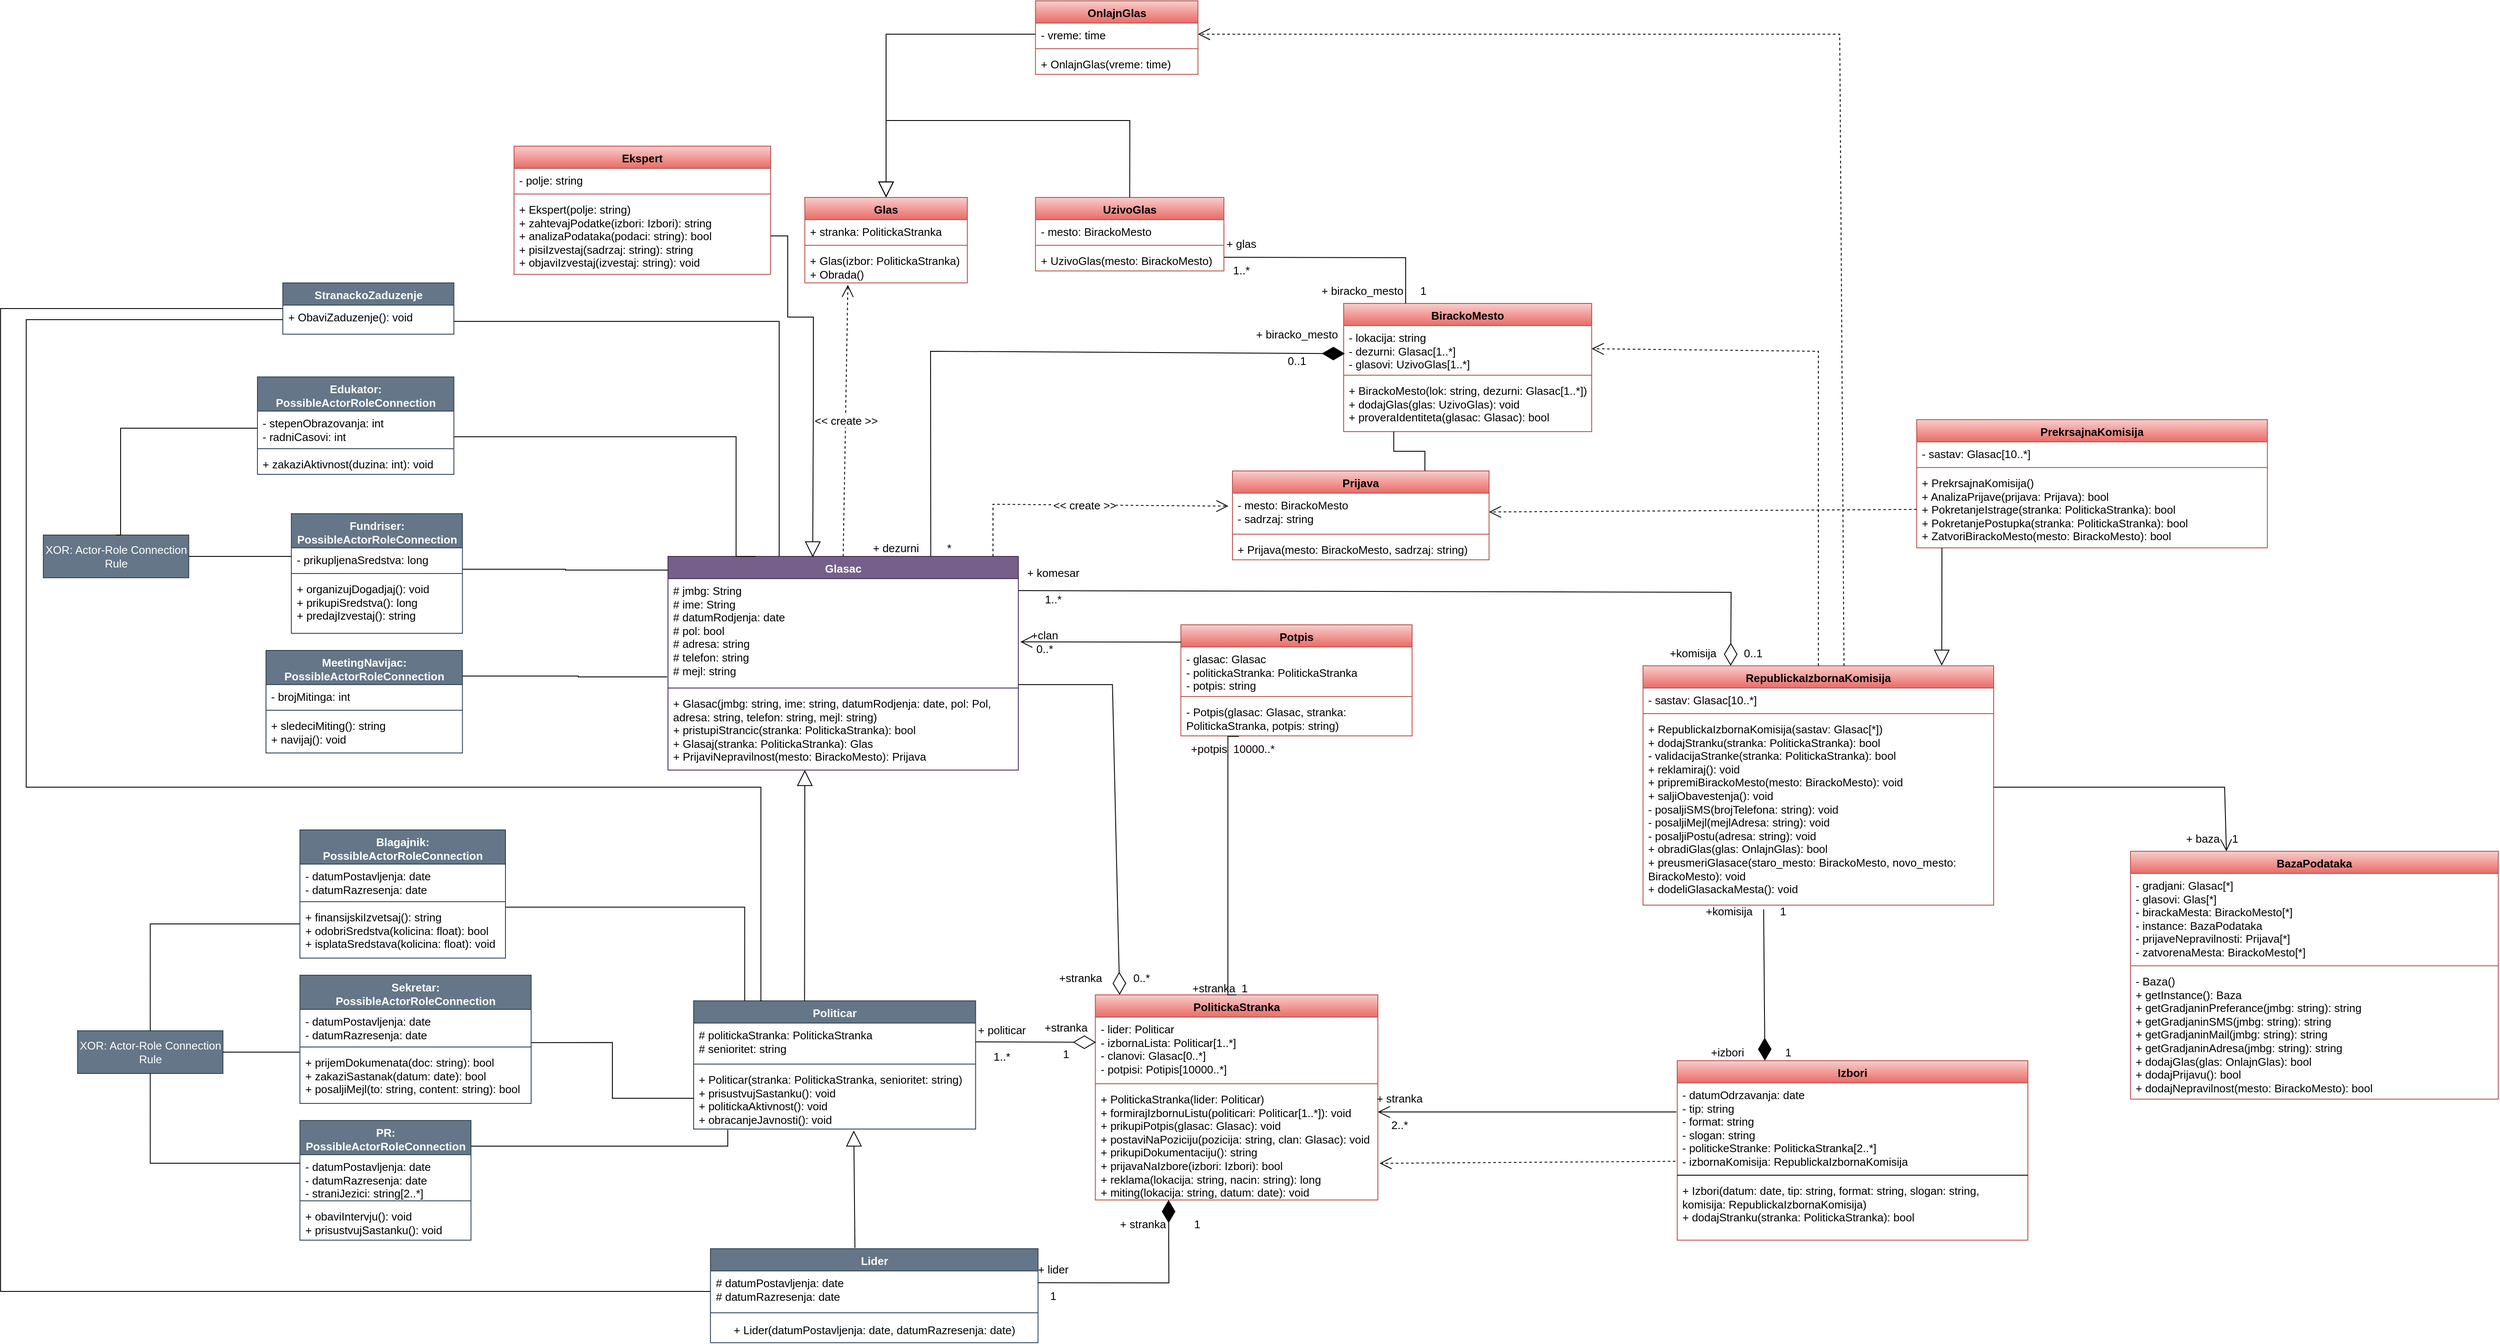 <mxfile version="22.0.3" type="device">
  <diagram name="Page-1" id="c4acf3e9-155e-7222-9cf6-157b1a14988f">
    <mxGraphModel dx="1760" dy="1064" grid="1" gridSize="10" guides="1" tooltips="1" connect="1" arrows="1" fold="1" page="1" pageScale="1" pageWidth="4681" pageHeight="3300" background="none" math="0" shadow="0">
      <root>
        <mxCell id="0" />
        <mxCell id="1" parent="0" />
        <mxCell id="qVazzrMSPxEZfXfJwTPs-9" value="&lt;div style=&quot;font-size: 13px;&quot;&gt;Glasac&lt;/div&gt;&lt;div style=&quot;font-size: 13px;&quot;&gt;&lt;br style=&quot;font-size: 13px;&quot;&gt;&lt;/div&gt;" style="swimlane;fontStyle=1;align=center;verticalAlign=top;childLayout=stackLayout;horizontal=1;startSize=26;horizontalStack=0;resizeParent=1;resizeParentMax=0;resizeLast=0;collapsible=1;marginBottom=0;whiteSpace=wrap;html=1;fillColor=#76608a;fontColor=#ffffff;strokeColor=#432D57;fontSize=13;" parent="1" vertex="1">
          <mxGeometry x="1130" y="1130" width="409.67" height="250" as="geometry" />
        </mxCell>
        <mxCell id="qVazzrMSPxEZfXfJwTPs-10" value="&lt;div style=&quot;font-size: 13px;&quot;&gt;# jmbg: String&lt;/div&gt;&lt;div style=&quot;font-size: 13px;&quot;&gt;# ime: String&lt;br style=&quot;font-size: 13px;&quot;&gt;&lt;/div&gt;&lt;div style=&quot;font-size: 13px;&quot;&gt;# datumRodjenja: date&lt;/div&gt;&lt;div style=&quot;font-size: 13px;&quot;&gt;# pol: bool&lt;/div&gt;&lt;div style=&quot;font-size: 13px;&quot;&gt;# adresa: string&lt;/div&gt;&lt;div style=&quot;font-size: 13px;&quot;&gt;# telefon: string&lt;/div&gt;&lt;div style=&quot;font-size: 13px;&quot;&gt;# mejl: string&lt;/div&gt;" style="text;strokeColor=none;fillColor=none;align=left;verticalAlign=top;spacingLeft=4;spacingRight=4;overflow=hidden;rotatable=0;points=[[0,0.5],[1,0.5]];portConstraint=eastwest;whiteSpace=wrap;html=1;fontSize=13;" parent="qVazzrMSPxEZfXfJwTPs-9" vertex="1">
          <mxGeometry y="26" width="409.67" height="124" as="geometry" />
        </mxCell>
        <mxCell id="qVazzrMSPxEZfXfJwTPs-11" value="" style="line;strokeWidth=1;fillColor=none;align=left;verticalAlign=middle;spacingTop=-1;spacingLeft=3;spacingRight=3;rotatable=0;labelPosition=right;points=[];portConstraint=eastwest;strokeColor=inherit;fontSize=13;" parent="qVazzrMSPxEZfXfJwTPs-9" vertex="1">
          <mxGeometry y="150" width="409.67" height="8" as="geometry" />
        </mxCell>
        <mxCell id="qVazzrMSPxEZfXfJwTPs-12" value="+ Glasac(jmbg: string, ime: string, datumRodjenja: date, pol: Pol, adresa: string, telefon: string, mejl: string)&lt;br style=&quot;font-size: 13px;&quot;&gt;+ pristupiStrancic(stranka: PolitickaStranka): bool&lt;br style=&quot;font-size: 13px;&quot;&gt;+ Glasaj(stranka: PolitickaStranka): Glas&lt;br style=&quot;font-size: 13px;&quot;&gt;+ PrijaviNepravilnost(mesto: BirackoMesto): Prijava" style="text;strokeColor=none;fillColor=none;align=left;verticalAlign=top;spacingLeft=4;spacingRight=4;overflow=hidden;rotatable=0;points=[[0,0.5],[1,0.5]];portConstraint=eastwest;whiteSpace=wrap;html=1;fontSize=13;" parent="qVazzrMSPxEZfXfJwTPs-9" vertex="1">
          <mxGeometry y="158" width="409.67" height="92" as="geometry" />
        </mxCell>
        <mxCell id="qVazzrMSPxEZfXfJwTPs-17" value="Politicar" style="swimlane;fontStyle=1;align=center;verticalAlign=top;childLayout=stackLayout;horizontal=1;startSize=26;horizontalStack=0;resizeParent=1;resizeParentMax=0;resizeLast=0;collapsible=1;marginBottom=0;whiteSpace=wrap;html=1;fillColor=#647687;fontColor=#ffffff;strokeColor=#314354;fontSize=13;" parent="1" vertex="1">
          <mxGeometry x="1160" y="1650" width="329.67" height="150" as="geometry" />
        </mxCell>
        <mxCell id="qVazzrMSPxEZfXfJwTPs-18" value="# politickaStranka: PolitickaStranka&lt;br style=&quot;font-size: 13px;&quot;&gt;# senioritet: string" style="text;strokeColor=none;fillColor=none;align=left;verticalAlign=top;spacingLeft=4;spacingRight=4;overflow=hidden;rotatable=0;points=[[0,0.5],[1,0.5]];portConstraint=eastwest;whiteSpace=wrap;html=1;fontSize=13;" parent="qVazzrMSPxEZfXfJwTPs-17" vertex="1">
          <mxGeometry y="26" width="329.67" height="44" as="geometry" />
        </mxCell>
        <mxCell id="qVazzrMSPxEZfXfJwTPs-19" value="" style="line;strokeWidth=1;fillColor=none;align=left;verticalAlign=middle;spacingTop=-1;spacingLeft=3;spacingRight=3;rotatable=0;labelPosition=right;points=[];portConstraint=eastwest;strokeColor=inherit;fontSize=13;" parent="qVazzrMSPxEZfXfJwTPs-17" vertex="1">
          <mxGeometry y="70" width="329.67" height="8" as="geometry" />
        </mxCell>
        <mxCell id="qVazzrMSPxEZfXfJwTPs-20" value="+ Politicar(stranka: PolitickaStranka, senioritet: string)&lt;br style=&quot;font-size: 13px;&quot;&gt;+ prisustvujSastanku(): void&lt;br style=&quot;font-size: 13px;&quot;&gt;+ politickaAktivnost(): void&lt;br style=&quot;font-size: 13px;&quot;&gt;+ obracanjeJavnosti(): void" style="text;strokeColor=none;fillColor=none;align=left;verticalAlign=top;spacingLeft=4;spacingRight=4;overflow=hidden;rotatable=0;points=[[0,0.5],[1,0.5]];portConstraint=eastwest;whiteSpace=wrap;html=1;fontSize=13;" parent="qVazzrMSPxEZfXfJwTPs-17" vertex="1">
          <mxGeometry y="78" width="329.67" height="72" as="geometry" />
        </mxCell>
        <mxCell id="qVazzrMSPxEZfXfJwTPs-21" value="" style="endArrow=block;endSize=16;endFill=0;html=1;rounded=0;fontSize=13;" parent="1" edge="1">
          <mxGeometry width="160" relative="1" as="geometry">
            <mxPoint x="1289.67" y="1650" as="sourcePoint" />
            <mxPoint x="1290" y="1380" as="targetPoint" />
          </mxGeometry>
        </mxCell>
        <mxCell id="qVazzrMSPxEZfXfJwTPs-22" value="" style="endArrow=block;endSize=16;endFill=0;html=1;rounded=0;exitX=0.441;exitY=-0.008;exitDx=0;exitDy=0;fontSize=13;exitPerimeter=0;entryX=0.568;entryY=1.025;entryDx=0;entryDy=0;entryPerimeter=0;" parent="1" source="47MXksGlIT0ahrAqW6yt-66" edge="1" target="qVazzrMSPxEZfXfJwTPs-20">
          <mxGeometry width="160" relative="1" as="geometry">
            <mxPoint x="1250.26" y="1948" as="sourcePoint" />
            <mxPoint x="1249.67" y="1820" as="targetPoint" />
          </mxGeometry>
        </mxCell>
        <mxCell id="qVazzrMSPxEZfXfJwTPs-23" value="&lt;div style=&quot;font-size: 13px;&quot;&gt;Blagajnik:&lt;/div&gt;&lt;div style=&quot;font-size: 13px;&quot;&gt;PossibleActorRoleConnection&lt;/div&gt;" style="swimlane;fontStyle=1;align=center;verticalAlign=top;childLayout=stackLayout;horizontal=1;startSize=40;horizontalStack=0;resizeParent=1;resizeParentMax=0;resizeLast=0;collapsible=1;marginBottom=0;whiteSpace=wrap;html=1;fillColor=#647687;strokeColor=#314354;fontColor=#ffffff;fontSize=13;" parent="1" vertex="1">
          <mxGeometry x="699.67" y="1450" width="240.33" height="150" as="geometry" />
        </mxCell>
        <mxCell id="qVazzrMSPxEZfXfJwTPs-24" value="- datumPostavljenja: date&lt;br style=&quot;font-size: 13px;&quot;&gt;- datumRazresenja: date" style="text;strokeColor=none;fillColor=none;align=left;verticalAlign=top;spacingLeft=4;spacingRight=4;overflow=hidden;rotatable=0;points=[[0,0.5],[1,0.5]];portConstraint=eastwest;whiteSpace=wrap;html=1;fontSize=13;" parent="qVazzrMSPxEZfXfJwTPs-23" vertex="1">
          <mxGeometry y="40" width="240.33" height="40" as="geometry" />
        </mxCell>
        <mxCell id="qVazzrMSPxEZfXfJwTPs-25" value="" style="line;strokeWidth=1;fillColor=none;align=left;verticalAlign=middle;spacingTop=-1;spacingLeft=3;spacingRight=3;rotatable=0;labelPosition=right;points=[];portConstraint=eastwest;strokeColor=inherit;fontSize=13;" parent="qVazzrMSPxEZfXfJwTPs-23" vertex="1">
          <mxGeometry y="80" width="240.33" height="8" as="geometry" />
        </mxCell>
        <mxCell id="qVazzrMSPxEZfXfJwTPs-26" value="+ finansijskiIzvetsaj(): string&lt;br style=&quot;font-size: 13px;&quot;&gt;+ odobriSredstva(kolicina: float): bool&lt;br style=&quot;font-size: 13px;&quot;&gt;+ isplataSredstava(kolicina: float): void" style="text;strokeColor=none;fillColor=none;align=left;verticalAlign=top;spacingLeft=4;spacingRight=4;overflow=hidden;rotatable=0;points=[[0,0.5],[1,0.5]];portConstraint=eastwest;whiteSpace=wrap;html=1;fontSize=13;" parent="qVazzrMSPxEZfXfJwTPs-23" vertex="1">
          <mxGeometry y="88" width="240.33" height="62" as="geometry" />
        </mxCell>
        <mxCell id="qVazzrMSPxEZfXfJwTPs-39" value="&lt;div style=&quot;font-size: 13px;&quot;&gt;PR:&lt;/div&gt;&lt;div style=&quot;font-size: 13px;&quot;&gt;PossibleActorRoleConnection&lt;/div&gt;" style="swimlane;fontStyle=1;align=center;verticalAlign=top;childLayout=stackLayout;horizontal=1;startSize=40;horizontalStack=0;resizeParent=1;resizeParentMax=0;resizeLast=0;collapsible=1;marginBottom=0;whiteSpace=wrap;html=1;fillColor=#647687;fontColor=#ffffff;strokeColor=#314354;fontSize=13;" parent="1" vertex="1">
          <mxGeometry x="699.67" y="1790" width="200" height="140" as="geometry" />
        </mxCell>
        <mxCell id="qVazzrMSPxEZfXfJwTPs-40" value="- datumPostavljenja: date&lt;br style=&quot;font-size: 13px;&quot;&gt;- datumRazresenja: date&lt;br style=&quot;font-size: 13px;&quot;&gt;- straniJezici: string[2..*]" style="text;strokeColor=none;fillColor=none;align=left;verticalAlign=top;spacingLeft=4;spacingRight=4;overflow=hidden;rotatable=0;points=[[0,0.5],[1,0.5]];portConstraint=eastwest;whiteSpace=wrap;html=1;fontSize=13;" parent="qVazzrMSPxEZfXfJwTPs-39" vertex="1">
          <mxGeometry y="40" width="200" height="50" as="geometry" />
        </mxCell>
        <mxCell id="qVazzrMSPxEZfXfJwTPs-41" value="" style="line;strokeWidth=1;fillColor=none;align=left;verticalAlign=middle;spacingTop=-1;spacingLeft=3;spacingRight=3;rotatable=0;labelPosition=right;points=[];portConstraint=eastwest;strokeColor=inherit;fontSize=13;" parent="qVazzrMSPxEZfXfJwTPs-39" vertex="1">
          <mxGeometry y="90" width="200" height="8" as="geometry" />
        </mxCell>
        <mxCell id="qVazzrMSPxEZfXfJwTPs-42" value="+ obaviIntervju(): void&lt;br style=&quot;font-size: 13px;&quot;&gt;+ prisustvujSastanku(): void" style="text;strokeColor=none;fillColor=none;align=left;verticalAlign=top;spacingLeft=4;spacingRight=4;overflow=hidden;rotatable=0;points=[[0,0.5],[1,0.5]];portConstraint=eastwest;whiteSpace=wrap;html=1;fontSize=13;" parent="qVazzrMSPxEZfXfJwTPs-39" vertex="1">
          <mxGeometry y="98" width="200" height="42" as="geometry" />
        </mxCell>
        <mxCell id="qVazzrMSPxEZfXfJwTPs-48" value="XOR: Actor-Role Connection Rule" style="html=1;whiteSpace=wrap;fillColor=#647687;fontColor=#ffffff;strokeColor=#314354;fontSize=13;" parent="1" vertex="1">
          <mxGeometry x="439.67" y="1685" width="170" height="50" as="geometry" />
        </mxCell>
        <mxCell id="qVazzrMSPxEZfXfJwTPs-49" value="" style="endArrow=none;html=1;edgeStyle=orthogonalEdgeStyle;rounded=0;exitX=1.001;exitY=0.038;exitDx=0;exitDy=0;exitPerimeter=0;fontSize=13;" parent="1" edge="1" source="qVazzrMSPxEZfXfJwTPs-26">
          <mxGeometry relative="1" as="geometry">
            <mxPoint x="929.67" y="1540" as="sourcePoint" />
            <mxPoint x="1219.67" y="1650" as="targetPoint" />
            <Array as="points">
              <mxPoint x="1219.67" y="1540" />
            </Array>
          </mxGeometry>
        </mxCell>
        <mxCell id="qVazzrMSPxEZfXfJwTPs-57" value="" style="endArrow=none;html=1;edgeStyle=orthogonalEdgeStyle;rounded=0;exitX=1;exitY=0.971;exitDx=0;exitDy=0;entryX=0;entryY=0.5;entryDx=0;entryDy=0;exitPerimeter=0;fontSize=13;" parent="1" source="47MXksGlIT0ahrAqW6yt-59" target="qVazzrMSPxEZfXfJwTPs-20" edge="1">
          <mxGeometry relative="1" as="geometry">
            <mxPoint x="899.67" y="1710" as="sourcePoint" />
            <mxPoint x="1149.67" y="1710" as="targetPoint" />
          </mxGeometry>
        </mxCell>
        <mxCell id="qVazzrMSPxEZfXfJwTPs-66" value="" style="endArrow=none;html=1;edgeStyle=orthogonalEdgeStyle;rounded=0;exitX=0.5;exitY=0;exitDx=0;exitDy=0;fontSize=13;" parent="1" source="qVazzrMSPxEZfXfJwTPs-48" edge="1">
          <mxGeometry relative="1" as="geometry">
            <mxPoint x="539.67" y="1560" as="sourcePoint" />
            <mxPoint x="699.67" y="1560" as="targetPoint" />
            <Array as="points">
              <mxPoint x="524.67" y="1560" />
            </Array>
          </mxGeometry>
        </mxCell>
        <mxCell id="qVazzrMSPxEZfXfJwTPs-72" value="" style="endArrow=none;html=1;edgeStyle=orthogonalEdgeStyle;rounded=0;fontSize=13;" parent="1" edge="1">
          <mxGeometry relative="1" as="geometry">
            <mxPoint x="609.67" y="1710" as="sourcePoint" />
            <mxPoint x="699.67" y="1710" as="targetPoint" />
          </mxGeometry>
        </mxCell>
        <mxCell id="qVazzrMSPxEZfXfJwTPs-75" value="" style="endArrow=none;html=1;edgeStyle=orthogonalEdgeStyle;rounded=0;exitX=0.5;exitY=1;exitDx=0;exitDy=0;fontSize=13;" parent="1" source="qVazzrMSPxEZfXfJwTPs-48" edge="1">
          <mxGeometry relative="1" as="geometry">
            <mxPoint x="539.67" y="1839.52" as="sourcePoint" />
            <mxPoint x="699.67" y="1839.52" as="targetPoint" />
            <Array as="points">
              <mxPoint x="524.67" y="1840" />
              <mxPoint x="699.67" y="1840" />
            </Array>
          </mxGeometry>
        </mxCell>
        <mxCell id="47MXksGlIT0ahrAqW6yt-2" value="" style="endArrow=none;html=1;edgeStyle=orthogonalEdgeStyle;rounded=0;fontSize=13;" edge="1" parent="1" source="qVazzrMSPxEZfXfJwTPs-1">
          <mxGeometry relative="1" as="geometry">
            <mxPoint x="699.67" y="1040" as="sourcePoint" />
            <mxPoint x="1179.67" y="1990" as="targetPoint" />
            <Array as="points">
              <mxPoint x="349.67" y="1990" />
            </Array>
          </mxGeometry>
        </mxCell>
        <mxCell id="qVazzrMSPxEZfXfJwTPs-1" value="StranackoZaduzenje" style="swimlane;fontStyle=1;align=center;verticalAlign=top;childLayout=stackLayout;horizontal=1;startSize=26;horizontalStack=0;resizeParent=1;resizeParentMax=0;resizeLast=0;collapsible=1;marginBottom=0;whiteSpace=wrap;html=1;fillColor=#647687;strokeColor=#314354;fontColor=#ffffff;fontSize=13;" parent="1" vertex="1">
          <mxGeometry x="679.67" y="810" width="200" height="60" as="geometry" />
        </mxCell>
        <mxCell id="qVazzrMSPxEZfXfJwTPs-2" value="&lt;div style=&quot;font-size: 13px;&quot;&gt;+ ObaviZaduzenje(): void&lt;/div&gt;" style="text;strokeColor=none;fillColor=none;align=left;verticalAlign=top;spacingLeft=4;spacingRight=4;overflow=hidden;rotatable=0;points=[[0,0.5],[1,0.5]];portConstraint=eastwest;whiteSpace=wrap;html=1;fontSize=13;" parent="qVazzrMSPxEZfXfJwTPs-1" vertex="1">
          <mxGeometry y="26" width="200" height="34" as="geometry" />
        </mxCell>
        <mxCell id="47MXksGlIT0ahrAqW6yt-14" value="&lt;div style=&quot;font-size: 13px;&quot;&gt;Edukator:&lt;/div&gt;&lt;div style=&quot;font-size: 13px;&quot;&gt;PossibleActorRoleConnection&lt;/div&gt;" style="swimlane;fontStyle=1;align=center;verticalAlign=top;childLayout=stackLayout;horizontal=1;startSize=40;horizontalStack=0;resizeParent=1;resizeParentMax=0;resizeLast=0;collapsible=1;marginBottom=0;whiteSpace=wrap;html=1;fillColor=#647687;strokeColor=#314354;fontColor=#ffffff;fontSize=13;" vertex="1" parent="1">
          <mxGeometry x="650" y="920" width="229.67" height="114" as="geometry" />
        </mxCell>
        <mxCell id="47MXksGlIT0ahrAqW6yt-15" value="- stepenObrazovanja: int&lt;br style=&quot;font-size: 13px;&quot;&gt;- radniCasovi: int" style="text;strokeColor=none;fillColor=none;align=left;verticalAlign=top;spacingLeft=4;spacingRight=4;overflow=hidden;rotatable=0;points=[[0,0.5],[1,0.5]];portConstraint=eastwest;whiteSpace=wrap;html=1;fontSize=13;" vertex="1" parent="47MXksGlIT0ahrAqW6yt-14">
          <mxGeometry y="40" width="229.67" height="40" as="geometry" />
        </mxCell>
        <mxCell id="47MXksGlIT0ahrAqW6yt-16" value="" style="line;strokeWidth=1;fillColor=none;align=left;verticalAlign=middle;spacingTop=-1;spacingLeft=3;spacingRight=3;rotatable=0;labelPosition=right;points=[];portConstraint=eastwest;strokeColor=inherit;fontSize=13;" vertex="1" parent="47MXksGlIT0ahrAqW6yt-14">
          <mxGeometry y="80" width="229.67" height="8" as="geometry" />
        </mxCell>
        <mxCell id="47MXksGlIT0ahrAqW6yt-17" value="+ zakaziAktivnost(duzina: int): void" style="text;strokeColor=none;fillColor=none;align=left;verticalAlign=top;spacingLeft=4;spacingRight=4;overflow=hidden;rotatable=0;points=[[0,0.5],[1,0.5]];portConstraint=eastwest;whiteSpace=wrap;html=1;fontSize=13;" vertex="1" parent="47MXksGlIT0ahrAqW6yt-14">
          <mxGeometry y="88" width="229.67" height="26" as="geometry" />
        </mxCell>
        <mxCell id="47MXksGlIT0ahrAqW6yt-19" value="&lt;div style=&quot;font-size: 13px;&quot;&gt;Fundriser:&lt;/div&gt;&lt;div style=&quot;font-size: 13px;&quot;&gt;PossibleActorRoleConnection&lt;/div&gt;" style="swimlane;fontStyle=1;align=center;verticalAlign=top;childLayout=stackLayout;horizontal=1;startSize=40;horizontalStack=0;resizeParent=1;resizeParentMax=0;resizeLast=0;collapsible=1;marginBottom=0;whiteSpace=wrap;html=1;fillColor=#647687;strokeColor=#314354;fontColor=#ffffff;fontSize=13;" vertex="1" parent="1">
          <mxGeometry x="689.67" y="1080" width="200" height="140" as="geometry" />
        </mxCell>
        <mxCell id="47MXksGlIT0ahrAqW6yt-20" value="- prikupljenaSredstva: long" style="text;strokeColor=none;fillColor=none;align=left;verticalAlign=top;spacingLeft=4;spacingRight=4;overflow=hidden;rotatable=0;points=[[0,0.5],[1,0.5]];portConstraint=eastwest;whiteSpace=wrap;html=1;fontSize=13;" vertex="1" parent="47MXksGlIT0ahrAqW6yt-19">
          <mxGeometry y="40" width="200" height="26" as="geometry" />
        </mxCell>
        <mxCell id="47MXksGlIT0ahrAqW6yt-21" value="" style="line;strokeWidth=1;fillColor=none;align=left;verticalAlign=middle;spacingTop=-1;spacingLeft=3;spacingRight=3;rotatable=0;labelPosition=right;points=[];portConstraint=eastwest;strokeColor=inherit;fontSize=13;" vertex="1" parent="47MXksGlIT0ahrAqW6yt-19">
          <mxGeometry y="66" width="200" height="8" as="geometry" />
        </mxCell>
        <mxCell id="47MXksGlIT0ahrAqW6yt-22" value="+ organizujDogadjaj(): void&lt;br style=&quot;font-size: 13px;&quot;&gt;+ prikupiSredstva(): long&lt;br style=&quot;font-size: 13px;&quot;&gt;+ predajIzvestaj(): string" style="text;strokeColor=none;fillColor=none;align=left;verticalAlign=top;spacingLeft=4;spacingRight=4;overflow=hidden;rotatable=0;points=[[0,0.5],[1,0.5]];portConstraint=eastwest;whiteSpace=wrap;html=1;fontSize=13;" vertex="1" parent="47MXksGlIT0ahrAqW6yt-19">
          <mxGeometry y="74" width="200" height="66" as="geometry" />
        </mxCell>
        <mxCell id="47MXksGlIT0ahrAqW6yt-23" value="&lt;div style=&quot;font-size: 13px;&quot;&gt;MeetingNavijac:&lt;/div&gt;&lt;div style=&quot;font-size: 13px;&quot;&gt;PossibleActorRoleConnection&lt;/div&gt;" style="swimlane;fontStyle=1;align=center;verticalAlign=top;childLayout=stackLayout;horizontal=1;startSize=40;horizontalStack=0;resizeParent=1;resizeParentMax=0;resizeLast=0;collapsible=1;marginBottom=0;whiteSpace=wrap;html=1;fillColor=#647687;strokeColor=#314354;fontColor=#ffffff;fontSize=13;" vertex="1" parent="1">
          <mxGeometry x="660" y="1240" width="229.67" height="120" as="geometry" />
        </mxCell>
        <mxCell id="47MXksGlIT0ahrAqW6yt-24" value="- brojMitinga: int" style="text;strokeColor=none;fillColor=none;align=left;verticalAlign=top;spacingLeft=4;spacingRight=4;overflow=hidden;rotatable=0;points=[[0,0.5],[1,0.5]];portConstraint=eastwest;whiteSpace=wrap;html=1;fontSize=13;" vertex="1" parent="47MXksGlIT0ahrAqW6yt-23">
          <mxGeometry y="40" width="229.67" height="26" as="geometry" />
        </mxCell>
        <mxCell id="47MXksGlIT0ahrAqW6yt-25" value="" style="line;strokeWidth=1;fillColor=none;align=left;verticalAlign=middle;spacingTop=-1;spacingLeft=3;spacingRight=3;rotatable=0;labelPosition=right;points=[];portConstraint=eastwest;strokeColor=inherit;fontSize=13;" vertex="1" parent="47MXksGlIT0ahrAqW6yt-23">
          <mxGeometry y="66" width="229.67" height="8" as="geometry" />
        </mxCell>
        <mxCell id="47MXksGlIT0ahrAqW6yt-26" value="+ sledeciMiting(): string&lt;br style=&quot;font-size: 13px;&quot;&gt;+ navijaj(): void" style="text;strokeColor=none;fillColor=none;align=left;verticalAlign=top;spacingLeft=4;spacingRight=4;overflow=hidden;rotatable=0;points=[[0,0.5],[1,0.5]];portConstraint=eastwest;whiteSpace=wrap;html=1;fontSize=13;" vertex="1" parent="47MXksGlIT0ahrAqW6yt-23">
          <mxGeometry y="74" width="229.67" height="46" as="geometry" />
        </mxCell>
        <mxCell id="47MXksGlIT0ahrAqW6yt-27" value="XOR: Actor-Role Connection Rule" style="html=1;whiteSpace=wrap;fillColor=#647687;fontColor=#ffffff;strokeColor=#314354;fontSize=13;" vertex="1" parent="1">
          <mxGeometry x="399.67" y="1105" width="170" height="50" as="geometry" />
        </mxCell>
        <mxCell id="47MXksGlIT0ahrAqW6yt-28" value="" style="endArrow=none;html=1;edgeStyle=orthogonalEdgeStyle;rounded=0;exitX=0.5;exitY=0;exitDx=0;exitDy=0;fontSize=13;entryX=0;entryY=0.5;entryDx=0;entryDy=0;" edge="1" parent="1" source="47MXksGlIT0ahrAqW6yt-27" target="47MXksGlIT0ahrAqW6yt-15">
          <mxGeometry relative="1" as="geometry">
            <mxPoint x="519.67" y="980" as="sourcePoint" />
            <mxPoint x="679.67" y="980" as="targetPoint" />
            <Array as="points">
              <mxPoint x="490" y="1105" />
              <mxPoint x="490" y="980" />
            </Array>
          </mxGeometry>
        </mxCell>
        <mxCell id="47MXksGlIT0ahrAqW6yt-31" value="" style="endArrow=none;html=1;edgeStyle=orthogonalEdgeStyle;rounded=0;fontSize=13;" edge="1" parent="1">
          <mxGeometry relative="1" as="geometry">
            <mxPoint x="569.67" y="1130" as="sourcePoint" />
            <mxPoint x="689.67" y="1130" as="targetPoint" />
          </mxGeometry>
        </mxCell>
        <mxCell id="47MXksGlIT0ahrAqW6yt-37" value="" style="endArrow=none;html=1;edgeStyle=orthogonalEdgeStyle;rounded=0;entryX=0;entryY=0.064;entryDx=0;entryDy=0;entryPerimeter=0;fontSize=13;" edge="1" parent="1" target="qVazzrMSPxEZfXfJwTPs-9">
          <mxGeometry relative="1" as="geometry">
            <mxPoint x="890" y="1145" as="sourcePoint" />
            <mxPoint x="1049.67" y="1140" as="targetPoint" />
            <Array as="points">
              <mxPoint x="890" y="1145" />
              <mxPoint x="1010" y="1145" />
            </Array>
          </mxGeometry>
        </mxCell>
        <mxCell id="47MXksGlIT0ahrAqW6yt-40" value="" style="endArrow=none;html=1;edgeStyle=orthogonalEdgeStyle;rounded=0;entryX=0.25;entryY=0;entryDx=0;entryDy=0;fontSize=13;" edge="1" parent="1" target="qVazzrMSPxEZfXfJwTPs-9">
          <mxGeometry relative="1" as="geometry">
            <mxPoint x="879.67" y="990" as="sourcePoint" />
            <mxPoint x="1129.67" y="1100" as="targetPoint" />
            <Array as="points">
              <mxPoint x="879.67" y="990" />
              <mxPoint x="1209.67" y="990" />
            </Array>
          </mxGeometry>
        </mxCell>
        <mxCell id="47MXksGlIT0ahrAqW6yt-43" value="" style="endArrow=none;html=1;edgeStyle=orthogonalEdgeStyle;rounded=0;fontSize=13;" edge="1" parent="1">
          <mxGeometry relative="1" as="geometry">
            <mxPoint x="889.67" y="1270" as="sourcePoint" />
            <mxPoint x="1129" y="1271" as="targetPoint" />
            <Array as="points">
              <mxPoint x="1025" y="1270" />
              <mxPoint x="1025" y="1271" />
              <mxPoint x="1129" y="1271" />
            </Array>
          </mxGeometry>
        </mxCell>
        <mxCell id="47MXksGlIT0ahrAqW6yt-46" value="" style="endArrow=none;html=1;edgeStyle=orthogonalEdgeStyle;rounded=0;fontSize=13;" edge="1" parent="1">
          <mxGeometry relative="1" as="geometry">
            <mxPoint x="879.67" y="855.034" as="sourcePoint" />
            <mxPoint x="1260" y="1130" as="targetPoint" />
            <Array as="points">
              <mxPoint x="1260" y="855" />
              <mxPoint x="1260" y="1130" />
            </Array>
          </mxGeometry>
        </mxCell>
        <mxCell id="47MXksGlIT0ahrAqW6yt-51" value="" style="endArrow=none;html=1;edgeStyle=orthogonalEdgeStyle;rounded=0;exitX=0;exitY=0.5;exitDx=0;exitDy=0;fontSize=13;" edge="1" parent="1" source="qVazzrMSPxEZfXfJwTPs-2">
          <mxGeometry relative="1" as="geometry">
            <mxPoint x="729.67" y="1430" as="sourcePoint" />
            <mxPoint x="1239.67" y="1650" as="targetPoint" />
            <Array as="points">
              <mxPoint x="379.67" y="853" />
              <mxPoint x="379.67" y="1400" />
              <mxPoint x="1238.67" y="1400" />
            </Array>
          </mxGeometry>
        </mxCell>
        <mxCell id="47MXksGlIT0ahrAqW6yt-58" value="&lt;div style=&quot;font-size: 13px;&quot;&gt;Sekretar:&lt;/div&gt;&lt;div style=&quot;font-size: 13px;&quot;&gt;PossibleActorRoleConnection&lt;/div&gt;" style="swimlane;fontStyle=1;align=center;verticalAlign=top;childLayout=stackLayout;horizontal=1;startSize=40;horizontalStack=0;resizeParent=1;resizeParentMax=0;resizeLast=0;collapsible=1;marginBottom=0;whiteSpace=wrap;html=1;fillColor=#647687;fontColor=#ffffff;strokeColor=#314354;fontSize=13;" vertex="1" parent="1">
          <mxGeometry x="699.67" y="1620" width="270.33" height="150" as="geometry" />
        </mxCell>
        <mxCell id="47MXksGlIT0ahrAqW6yt-59" value="- datumPostavljenja: date&lt;br style=&quot;font-size: 13px;&quot;&gt;- datumRazresenja: date" style="text;strokeColor=none;fillColor=none;align=left;verticalAlign=top;spacingLeft=4;spacingRight=4;overflow=hidden;rotatable=0;points=[[0,0.5],[1,0.5]];portConstraint=eastwest;whiteSpace=wrap;html=1;fontSize=13;" vertex="1" parent="47MXksGlIT0ahrAqW6yt-58">
          <mxGeometry y="40" width="270.33" height="40" as="geometry" />
        </mxCell>
        <mxCell id="47MXksGlIT0ahrAqW6yt-60" value="" style="line;strokeWidth=1;fillColor=none;align=left;verticalAlign=middle;spacingTop=-1;spacingLeft=3;spacingRight=3;rotatable=0;labelPosition=right;points=[];portConstraint=eastwest;strokeColor=inherit;fontSize=13;" vertex="1" parent="47MXksGlIT0ahrAqW6yt-58">
          <mxGeometry y="80" width="270.33" height="8" as="geometry" />
        </mxCell>
        <mxCell id="47MXksGlIT0ahrAqW6yt-61" value="+ prijemDokumenata(doc: string): bool&lt;br style=&quot;font-size: 13px;&quot;&gt;+ zakaziSastanak(datum: date): bool&lt;br style=&quot;font-size: 13px;&quot;&gt;+ posaljiMejl(to: string, content: string): bool" style="text;strokeColor=none;fillColor=none;align=left;verticalAlign=top;spacingLeft=4;spacingRight=4;overflow=hidden;rotatable=0;points=[[0,0.5],[1,0.5]];portConstraint=eastwest;whiteSpace=wrap;html=1;fontSize=13;" vertex="1" parent="47MXksGlIT0ahrAqW6yt-58">
          <mxGeometry y="88" width="270.33" height="62" as="geometry" />
        </mxCell>
        <mxCell id="47MXksGlIT0ahrAqW6yt-66" value="Lider&lt;br style=&quot;font-size: 13px;&quot;&gt;" style="swimlane;fontStyle=1;align=center;verticalAlign=top;childLayout=stackLayout;horizontal=1;startSize=26;horizontalStack=0;resizeParent=1;resizeParentMax=0;resizeLast=0;collapsible=1;marginBottom=0;whiteSpace=wrap;html=1;fillColor=#647687;fontColor=#ffffff;strokeColor=#314354;fontSize=13;" vertex="1" parent="1">
          <mxGeometry x="1179.67" y="1940" width="383" height="110" as="geometry" />
        </mxCell>
        <mxCell id="47MXksGlIT0ahrAqW6yt-67" value="# datumPostavljenja: date&lt;br style=&quot;font-size: 13px;&quot;&gt;# datumRazresenja: date" style="text;strokeColor=none;fillColor=none;align=left;verticalAlign=top;spacingLeft=4;spacingRight=4;overflow=hidden;rotatable=0;points=[[0,0.5],[1,0.5]];portConstraint=eastwest;whiteSpace=wrap;html=1;fontSize=13;" vertex="1" parent="47MXksGlIT0ahrAqW6yt-66">
          <mxGeometry y="26" width="383" height="44" as="geometry" />
        </mxCell>
        <mxCell id="47MXksGlIT0ahrAqW6yt-97" value="" style="line;strokeWidth=1;fillColor=none;align=left;verticalAlign=middle;spacingTop=-1;spacingLeft=3;spacingRight=3;rotatable=0;labelPosition=right;points=[];portConstraint=eastwest;strokeColor=inherit;fontSize=13;" vertex="1" parent="47MXksGlIT0ahrAqW6yt-66">
          <mxGeometry y="70" width="383" height="10" as="geometry" />
        </mxCell>
        <mxCell id="47MXksGlIT0ahrAqW6yt-98" value="&lt;span style=&quot;text-align: left; font-size: 13px;&quot;&gt;+ Lider(datumPostavljenja: date, datumRazresenja: date)&lt;/span&gt;" style="text;html=1;align=center;verticalAlign=middle;resizable=0;points=[];autosize=1;strokeColor=none;fillColor=none;fontSize=13;" vertex="1" parent="47MXksGlIT0ahrAqW6yt-66">
          <mxGeometry y="80" width="383" height="30" as="geometry" />
        </mxCell>
        <mxCell id="47MXksGlIT0ahrAqW6yt-70" value="PolitickaStranka" style="swimlane;fontStyle=1;align=center;verticalAlign=top;childLayout=stackLayout;horizontal=1;startSize=26;horizontalStack=0;resizeParent=1;resizeParentMax=0;resizeLast=0;collapsible=1;marginBottom=0;whiteSpace=wrap;html=1;fillColor=#f8cecc;strokeColor=#b85450;gradientColor=#ea6b66;fontSize=13;" vertex="1" parent="1">
          <mxGeometry x="1629.67" y="1643" width="330.33" height="240" as="geometry" />
        </mxCell>
        <mxCell id="47MXksGlIT0ahrAqW6yt-71" value="&lt;div style=&quot;border-color: var(--border-color); font-size: 13px;&quot;&gt;- lider: Politicar&lt;/div&gt;&lt;div style=&quot;border-color: var(--border-color); font-size: 13px;&quot;&gt;- izbornaLista: Politicar[1..*]&lt;/div&gt;&lt;div style=&quot;border-color: var(--border-color); font-size: 13px;&quot;&gt;- clanovi: Glasac[0..*]&lt;/div&gt;&lt;div style=&quot;border-color: var(--border-color); font-size: 13px;&quot;&gt;- potpisi: Potipis[10000..*]&lt;/div&gt;" style="text;strokeColor=none;fillColor=none;align=left;verticalAlign=top;spacingLeft=4;spacingRight=4;overflow=hidden;rotatable=0;points=[[0,0.5],[1,0.5]];portConstraint=eastwest;whiteSpace=wrap;html=1;fontSize=13;" vertex="1" parent="47MXksGlIT0ahrAqW6yt-70">
          <mxGeometry y="26" width="330.33" height="74" as="geometry" />
        </mxCell>
        <mxCell id="47MXksGlIT0ahrAqW6yt-72" value="" style="line;strokeWidth=1;fillColor=none;align=left;verticalAlign=middle;spacingTop=-1;spacingLeft=3;spacingRight=3;rotatable=0;labelPosition=right;points=[];portConstraint=eastwest;strokeColor=inherit;fontSize=13;" vertex="1" parent="47MXksGlIT0ahrAqW6yt-70">
          <mxGeometry y="100" width="330.33" height="8" as="geometry" />
        </mxCell>
        <mxCell id="47MXksGlIT0ahrAqW6yt-73" value="+ PolitickaStranka(lider: Politicar)&lt;br style=&quot;font-size: 13px;&quot;&gt;+ formirajIzbornuListu(politicari: Politicar[1..*]): void&lt;br style=&quot;font-size: 13px;&quot;&gt;+ prikupiPotpis(glasac: Glasac): void&lt;br style=&quot;font-size: 13px;&quot;&gt;+ postaviNaPoziciju(pozicija: string, clan: Glasac): void&lt;br style=&quot;font-size: 13px;&quot;&gt;+ prikupiDokumentaciju(): string&lt;br style=&quot;font-size: 13px;&quot;&gt;+ prijavaNaIzbore(izbori: Izbori): bool&lt;br style=&quot;font-size: 13px;&quot;&gt;+ reklama(lokacija: string, nacin: string): long&lt;br style=&quot;font-size: 13px;&quot;&gt;+ miting(lokacija: string, datum: date): void" style="text;strokeColor=none;fillColor=none;align=left;verticalAlign=top;spacingLeft=4;spacingRight=4;overflow=hidden;rotatable=0;points=[[0,0.5],[1,0.5]];portConstraint=eastwest;whiteSpace=wrap;html=1;fontSize=13;" vertex="1" parent="47MXksGlIT0ahrAqW6yt-70">
          <mxGeometry y="108" width="330.33" height="132" as="geometry" />
        </mxCell>
        <mxCell id="47MXksGlIT0ahrAqW6yt-74" value="" style="endArrow=diamondThin;endFill=1;endSize=24;html=1;rounded=0;entryX=0.41;entryY=1.217;entryDx=0;entryDy=0;entryPerimeter=0;exitX=1;exitY=0.313;exitDx=0;exitDy=0;exitPerimeter=0;fontSize=13;" edge="1" parent="1" source="47MXksGlIT0ahrAqW6yt-67">
          <mxGeometry width="160" relative="1" as="geometry">
            <mxPoint x="1409.67" y="2083.36" as="sourcePoint" />
            <mxPoint x="1715.27" y="1883.002" as="targetPoint" />
            <Array as="points">
              <mxPoint x="1715.67" y="1980" />
            </Array>
          </mxGeometry>
        </mxCell>
        <mxCell id="47MXksGlIT0ahrAqW6yt-75" value="+ lider&lt;br style=&quot;font-size: 13px;&quot;&gt;&lt;br style=&quot;font-size: 13px;&quot;&gt;1" style="text;html=1;align=center;verticalAlign=middle;resizable=0;points=[];autosize=1;strokeColor=none;fillColor=none;fontSize=13;" vertex="1" parent="1">
          <mxGeometry x="1549.67" y="1950" width="60" height="60" as="geometry" />
        </mxCell>
        <mxCell id="47MXksGlIT0ahrAqW6yt-76" value="+ stranka&lt;span style=&quot;white-space: pre; font-size: 13px;&quot;&gt;&#x9;&lt;/span&gt;&lt;span style=&quot;white-space: pre; font-size: 13px;&quot;&gt;&#x9;&lt;/span&gt;1" style="text;html=1;align=center;verticalAlign=middle;resizable=0;points=[];autosize=1;strokeColor=none;fillColor=none;fontSize=13;" vertex="1" parent="1">
          <mxGeometry x="1644.67" y="1896" width="120" height="30" as="geometry" />
        </mxCell>
        <mxCell id="47MXksGlIT0ahrAqW6yt-78" value="" style="endArrow=diamondThin;endFill=0;endSize=24;html=1;rounded=0;fontSize=13;" edge="1" parent="1">
          <mxGeometry width="160" relative="1" as="geometry">
            <mxPoint x="1540" y="1280" as="sourcePoint" />
            <mxPoint x="1658.112" y="1643" as="targetPoint" />
            <Array as="points">
              <mxPoint x="1649.67" y="1280" />
            </Array>
          </mxGeometry>
        </mxCell>
        <mxCell id="47MXksGlIT0ahrAqW6yt-79" value="+stranka&lt;span style=&quot;white-space: pre; font-size: 13px;&quot;&gt;&#x9;&lt;/span&gt;&lt;span style=&quot;white-space: pre; font-size: 13px;&quot;&gt;&#x9;&lt;/span&gt;0..*" style="text;html=1;align=center;verticalAlign=middle;resizable=0;points=[];autosize=1;strokeColor=none;fillColor=none;fontSize=13;" vertex="1" parent="1">
          <mxGeometry x="1574.67" y="1608" width="130" height="30" as="geometry" />
        </mxCell>
        <mxCell id="47MXksGlIT0ahrAqW6yt-80" value="+clan&lt;br style=&quot;font-size: 13px;&quot;&gt;0..*" style="text;html=1;align=center;verticalAlign=middle;resizable=0;points=[];autosize=1;strokeColor=none;fillColor=none;fontSize=13;" vertex="1" parent="1">
          <mxGeometry x="1544.67" y="1210" width="50" height="40" as="geometry" />
        </mxCell>
        <mxCell id="47MXksGlIT0ahrAqW6yt-81" value="" style="endArrow=diamondThin;endFill=0;endSize=24;html=1;rounded=0;entryX=0.002;entryY=0.398;entryDx=0;entryDy=0;entryPerimeter=0;fontSize=13;" edge="1" parent="1" target="47MXksGlIT0ahrAqW6yt-71">
          <mxGeometry width="160" relative="1" as="geometry">
            <mxPoint x="1489.67" y="1698" as="sourcePoint" />
            <mxPoint x="1549.67" y="1699.47" as="targetPoint" />
          </mxGeometry>
        </mxCell>
        <mxCell id="47MXksGlIT0ahrAqW6yt-82" value="+stranka&lt;br style=&quot;font-size: 13px;&quot;&gt;&lt;br style=&quot;font-size: 13px;&quot;&gt;1" style="text;html=1;align=center;verticalAlign=middle;resizable=0;points=[];autosize=1;strokeColor=none;fillColor=none;fontSize=13;" vertex="1" parent="1">
          <mxGeometry x="1559.67" y="1667" width="70" height="60" as="geometry" />
        </mxCell>
        <mxCell id="47MXksGlIT0ahrAqW6yt-83" value="+ politicar&lt;br style=&quot;font-size: 13px;&quot;&gt;&lt;br style=&quot;font-size: 13px;&quot;&gt;1..*" style="text;html=1;align=center;verticalAlign=middle;resizable=0;points=[];autosize=1;strokeColor=none;fillColor=none;fontSize=13;" vertex="1" parent="1">
          <mxGeometry x="1479.67" y="1670" width="80" height="60" as="geometry" />
        </mxCell>
        <mxCell id="47MXksGlIT0ahrAqW6yt-84" value="Potpis" style="swimlane;fontStyle=1;align=center;verticalAlign=top;childLayout=stackLayout;horizontal=1;startSize=26;horizontalStack=0;resizeParent=1;resizeParentMax=0;resizeLast=0;collapsible=1;marginBottom=0;whiteSpace=wrap;html=1;fillColor=#f8cecc;gradientColor=#ea6b66;strokeColor=#b85450;fontSize=13;" vertex="1" parent="1">
          <mxGeometry x="1729.67" y="1210" width="270.33" height="130" as="geometry" />
        </mxCell>
        <mxCell id="47MXksGlIT0ahrAqW6yt-85" value="- glasac: Glasac&lt;br style=&quot;font-size: 13px;&quot;&gt;- politickaStranka: PolitickaStranka&lt;br style=&quot;font-size: 13px;&quot;&gt;- potpis: string" style="text;strokeColor=none;fillColor=none;align=left;verticalAlign=top;spacingLeft=4;spacingRight=4;overflow=hidden;rotatable=0;points=[[0,0.5],[1,0.5]];portConstraint=eastwest;whiteSpace=wrap;html=1;fontSize=13;" vertex="1" parent="47MXksGlIT0ahrAqW6yt-84">
          <mxGeometry y="26" width="270.33" height="54" as="geometry" />
        </mxCell>
        <mxCell id="47MXksGlIT0ahrAqW6yt-86" value="" style="line;strokeWidth=1;fillColor=none;align=left;verticalAlign=middle;spacingTop=-1;spacingLeft=3;spacingRight=3;rotatable=0;labelPosition=right;points=[];portConstraint=eastwest;strokeColor=inherit;fontSize=13;" vertex="1" parent="47MXksGlIT0ahrAqW6yt-84">
          <mxGeometry y="80" width="270.33" height="8" as="geometry" />
        </mxCell>
        <mxCell id="47MXksGlIT0ahrAqW6yt-87" value="- Potpis(glasac: Glasac, stranka: PolitickaStranka, potpis: string)" style="text;strokeColor=none;fillColor=none;align=left;verticalAlign=top;spacingLeft=4;spacingRight=4;overflow=hidden;rotatable=0;points=[[0,0.5],[1,0.5]];portConstraint=eastwest;whiteSpace=wrap;html=1;fontSize=13;" vertex="1" parent="47MXksGlIT0ahrAqW6yt-84">
          <mxGeometry y="88" width="270.33" height="42" as="geometry" />
        </mxCell>
        <mxCell id="47MXksGlIT0ahrAqW6yt-88" value="" style="endArrow=open;endFill=1;endSize=12;html=1;rounded=0;exitX=0.001;exitY=0.156;exitDx=0;exitDy=0;exitPerimeter=0;fontSize=13;" edge="1" parent="1" source="47MXksGlIT0ahrAqW6yt-84">
          <mxGeometry width="160" relative="1" as="geometry">
            <mxPoint x="1599.67" y="1360" as="sourcePoint" />
            <mxPoint x="1542" y="1230" as="targetPoint" />
          </mxGeometry>
        </mxCell>
        <mxCell id="47MXksGlIT0ahrAqW6yt-89" value="" style="endArrow=none;html=1;edgeStyle=orthogonalEdgeStyle;rounded=0;exitX=0.5;exitY=0;exitDx=0;exitDy=0;entryX=0.251;entryY=1.013;entryDx=0;entryDy=0;entryPerimeter=0;fontSize=13;" edge="1" parent="1" source="47MXksGlIT0ahrAqW6yt-70" target="47MXksGlIT0ahrAqW6yt-87">
          <mxGeometry relative="1" as="geometry">
            <mxPoint x="1829.67" y="1570" as="sourcePoint" />
            <mxPoint x="1819.67" y="1390" as="targetPoint" />
            <Array as="points">
              <mxPoint x="1784.67" y="1341" />
            </Array>
          </mxGeometry>
        </mxCell>
        <mxCell id="47MXksGlIT0ahrAqW6yt-92" value="+stranka&amp;nbsp; 1" style="text;html=1;align=center;verticalAlign=middle;resizable=0;points=[];autosize=1;strokeColor=none;fillColor=none;fontSize=13;" vertex="1" parent="1">
          <mxGeometry x="1729.67" y="1620" width="90" height="30" as="geometry" />
        </mxCell>
        <mxCell id="47MXksGlIT0ahrAqW6yt-93" value="+potpis&amp;nbsp; 10000..*" style="text;html=1;align=center;verticalAlign=middle;resizable=0;points=[];autosize=1;strokeColor=none;fillColor=none;fontSize=13;" vertex="1" parent="1">
          <mxGeometry x="1729.67" y="1340" width="120" height="30" as="geometry" />
        </mxCell>
        <mxCell id="47MXksGlIT0ahrAqW6yt-112" value="" style="endArrow=none;html=1;edgeStyle=orthogonalEdgeStyle;rounded=0;entryX=0.121;entryY=1.01;entryDx=0;entryDy=0;fontSize=13;entryPerimeter=0;" edge="1" parent="1" target="qVazzrMSPxEZfXfJwTPs-20">
          <mxGeometry relative="1" as="geometry">
            <mxPoint x="900" y="1820" as="sourcePoint" />
            <mxPoint x="1109.67" y="1883" as="targetPoint" />
            <Array as="points">
              <mxPoint x="1200" y="1820" />
            </Array>
          </mxGeometry>
        </mxCell>
        <mxCell id="47MXksGlIT0ahrAqW6yt-117" value="Izbori" style="swimlane;fontStyle=1;align=center;verticalAlign=top;childLayout=stackLayout;horizontal=1;startSize=26;horizontalStack=0;resizeParent=1;resizeParentMax=0;resizeLast=0;collapsible=1;marginBottom=0;whiteSpace=wrap;html=1;fillColor=#f8cecc;gradientColor=#ea6b66;strokeColor=#b85450;fontSize=13;" vertex="1" parent="1">
          <mxGeometry x="2310" y="1720" width="410" height="210" as="geometry" />
        </mxCell>
        <mxCell id="47MXksGlIT0ahrAqW6yt-118" value="&lt;font style=&quot;border-color: var(--border-color); font-size: 13px;&quot;&gt;- datumOdrzavanja: date&lt;br style=&quot;border-color: var(--border-color); font-size: 13px;&quot;&gt;&lt;/font&gt;&lt;blockquote style=&quot;border: none; margin: 0px 0px 0px 40px; padding: 0px; line-height: 9.1px; font-size: 13px;&quot;&gt;&lt;/blockquote&gt;&lt;font style=&quot;border-color: var(--border-color); font-size: 13px;&quot;&gt;&lt;span style=&quot;border-color: var(--border-color); background-color: initial; font-size: 13px;&quot;&gt;- tip: string&lt;/span&gt;&lt;br style=&quot;border-color: var(--border-color); font-size: 13px;&quot;&gt;&lt;/font&gt;&lt;blockquote style=&quot;border: none; margin: 0px 0px 0px 40px; padding: 0px; line-height: 9.1px; font-size: 13px;&quot;&gt;&lt;/blockquote&gt;&lt;font style=&quot;border-color: var(--border-color); font-size: 13px;&quot;&gt;&lt;span style=&quot;border-color: var(--border-color); background-color: initial; font-size: 13px;&quot;&gt;- format: string&lt;/span&gt;&lt;br style=&quot;border-color: var(--border-color); font-size: 13px;&quot;&gt;- slogan: string&lt;br style=&quot;font-size: 13px;&quot;&gt;- politickeStranke: PolitickaStranka[2..*]&lt;br style=&quot;font-size: 13px;&quot;&gt;- izbornaKomisija: RepublickaIzbornaKomisija&lt;br style=&quot;font-size: 13px;&quot;&gt;&lt;/font&gt;" style="text;align=left;verticalAlign=top;spacingLeft=4;spacingRight=4;overflow=hidden;rotatable=0;points=[[0,0.5],[1,0.5]];portConstraint=eastwest;whiteSpace=wrap;html=1;fontSize=13;" vertex="1" parent="47MXksGlIT0ahrAqW6yt-117">
          <mxGeometry y="26" width="410" height="104" as="geometry" />
        </mxCell>
        <mxCell id="47MXksGlIT0ahrAqW6yt-119" value="" style="line;strokeWidth=1;align=left;verticalAlign=middle;spacingTop=-1;spacingLeft=3;spacingRight=3;rotatable=0;labelPosition=right;points=[];portConstraint=eastwest;fontSize=13;" vertex="1" parent="47MXksGlIT0ahrAqW6yt-117">
          <mxGeometry y="130" width="410" height="8" as="geometry" />
        </mxCell>
        <mxCell id="47MXksGlIT0ahrAqW6yt-120" value="+ Izbori(datum: date, tip: string, format: string, slogan: string, komisija: RepublickaIzbornaKomisija)&lt;br style=&quot;font-size: 13px;&quot;&gt;+ dodajStranku(stranka: PolitickaStranka): bool" style="text;align=left;verticalAlign=top;spacingLeft=4;spacingRight=4;overflow=hidden;rotatable=0;points=[[0,0.5],[1,0.5]];portConstraint=eastwest;whiteSpace=wrap;html=1;fontSize=13;" vertex="1" parent="47MXksGlIT0ahrAqW6yt-117">
          <mxGeometry y="138" width="410" height="72" as="geometry" />
        </mxCell>
        <mxCell id="47MXksGlIT0ahrAqW6yt-121" value="" style="endArrow=open;endFill=1;endSize=12;html=1;rounded=0;entryX=1;entryY=0.22;entryDx=0;entryDy=0;entryPerimeter=0;fontSize=13;" edge="1" parent="1" target="47MXksGlIT0ahrAqW6yt-73">
          <mxGeometry width="160" relative="1" as="geometry">
            <mxPoint x="2309" y="1780" as="sourcePoint" />
            <mxPoint x="2260" y="1830" as="targetPoint" />
          </mxGeometry>
        </mxCell>
        <mxCell id="47MXksGlIT0ahrAqW6yt-122" value="+ stranka&lt;br style=&quot;font-size: 13px;&quot;&gt;&lt;br style=&quot;font-size: 13px;&quot;&gt;2..*" style="text;html=1;align=center;verticalAlign=middle;resizable=0;points=[];autosize=1;strokeColor=none;fillColor=none;fontSize=13;" vertex="1" parent="1">
          <mxGeometry x="1944.67" y="1750" width="80" height="60" as="geometry" />
        </mxCell>
        <mxCell id="47MXksGlIT0ahrAqW6yt-126" value="RepublickaIzbornaKomisija" style="swimlane;fontStyle=1;align=center;verticalAlign=top;childLayout=stackLayout;horizontal=1;startSize=26;horizontalStack=0;resizeParent=1;resizeParentMax=0;resizeLast=0;collapsible=1;marginBottom=0;whiteSpace=wrap;html=1;fillColor=#f8cecc;gradientColor=#ea6b66;strokeColor=#b85450;fontSize=13;" vertex="1" parent="1">
          <mxGeometry x="2270" y="1258" width="410" height="280" as="geometry" />
        </mxCell>
        <mxCell id="47MXksGlIT0ahrAqW6yt-127" value="- sastav: Glasac[10..*]" style="text;strokeColor=none;fillColor=none;align=left;verticalAlign=top;spacingLeft=4;spacingRight=4;overflow=hidden;rotatable=0;points=[[0,0.5],[1,0.5]];portConstraint=eastwest;whiteSpace=wrap;html=1;fontSize=13;" vertex="1" parent="47MXksGlIT0ahrAqW6yt-126">
          <mxGeometry y="26" width="410" height="26" as="geometry" />
        </mxCell>
        <mxCell id="47MXksGlIT0ahrAqW6yt-128" value="" style="line;strokeWidth=1;fillColor=none;align=left;verticalAlign=middle;spacingTop=-1;spacingLeft=3;spacingRight=3;rotatable=0;labelPosition=right;points=[];portConstraint=eastwest;strokeColor=inherit;fontSize=13;" vertex="1" parent="47MXksGlIT0ahrAqW6yt-126">
          <mxGeometry y="52" width="410" height="8" as="geometry" />
        </mxCell>
        <mxCell id="47MXksGlIT0ahrAqW6yt-129" value="+ RepublickaIzbornaKomisija(sastav: Glasac[*])&lt;br style=&quot;font-size: 13px;&quot;&gt;+ dodajStranku(stranka: PolitickaStranka): bool&lt;br style=&quot;border-color: var(--border-color); font-size: 13px;&quot;&gt;- validacijaStranke(stranka: PolitickaStranka): bool&lt;br style=&quot;font-size: 13px;&quot;&gt;+ reklamiraj(): void&lt;br style=&quot;font-size: 13px;&quot;&gt;+ pripremiBirackoMesto(mesto: BirackoMesto): void&lt;br style=&quot;font-size: 13px;&quot;&gt;+ saljiObavestenja(): void&lt;br style=&quot;font-size: 13px;&quot;&gt;- posaljiSMS(brojTelefona: string): void&lt;br style=&quot;font-size: 13px;&quot;&gt;- posaljiMejl(mejlAdresa: string): void&lt;br style=&quot;font-size: 13px;&quot;&gt;- posaljiPostu(adresa: string): void&lt;br style=&quot;font-size: 13px;&quot;&gt;+ obradiGlas(glas: OnlajnGlas): bool&lt;br style=&quot;font-size: 13px;&quot;&gt;+ preusmeriGlasace(staro_mesto: BirackoMesto, novo_mesto: BirackoMesto): void&lt;br style=&quot;font-size: 13px;&quot;&gt;+ dodeliGlasackaMesta(): void" style="text;strokeColor=none;fillColor=none;align=left;verticalAlign=top;spacingLeft=4;spacingRight=4;overflow=hidden;rotatable=0;points=[[0,0.5],[1,0.5]];portConstraint=eastwest;whiteSpace=wrap;html=1;fontSize=13;" vertex="1" parent="47MXksGlIT0ahrAqW6yt-126">
          <mxGeometry y="60" width="410" height="220" as="geometry" />
        </mxCell>
        <mxCell id="47MXksGlIT0ahrAqW6yt-130" value="" style="endArrow=diamondThin;endFill=1;endSize=24;html=1;rounded=0;entryX=0.25;entryY=0;entryDx=0;entryDy=0;exitX=0.344;exitY=1.023;exitDx=0;exitDy=0;exitPerimeter=0;fontSize=13;" edge="1" parent="1" source="47MXksGlIT0ahrAqW6yt-129" target="47MXksGlIT0ahrAqW6yt-117">
          <mxGeometry width="160" relative="1" as="geometry">
            <mxPoint x="2430" y="1610" as="sourcePoint" />
            <mxPoint x="2590" y="1610" as="targetPoint" />
          </mxGeometry>
        </mxCell>
        <mxCell id="47MXksGlIT0ahrAqW6yt-131" value="+komisija&lt;span style=&quot;white-space: pre; font-size: 13px;&quot;&gt;&#x9;&lt;/span&gt;&lt;span style=&quot;white-space: pre; font-size: 13px;&quot;&gt;&#x9;&lt;/span&gt;1" style="text;html=1;align=center;verticalAlign=middle;resizable=0;points=[];autosize=1;strokeColor=none;fillColor=none;fontSize=13;" vertex="1" parent="1">
          <mxGeometry x="2330" y="1530" width="120" height="30" as="geometry" />
        </mxCell>
        <mxCell id="47MXksGlIT0ahrAqW6yt-132" value="+izbori&lt;span style=&quot;white-space: pre; font-size: 13px;&quot;&gt;&#x9;&lt;/span&gt;&lt;span style=&quot;white-space: pre; font-size: 13px;&quot;&gt;&#x9;&lt;/span&gt;1" style="text;html=1;align=center;verticalAlign=middle;resizable=0;points=[];autosize=1;strokeColor=none;fillColor=none;fontSize=13;" vertex="1" parent="1">
          <mxGeometry x="2336" y="1695" width="120" height="30" as="geometry" />
        </mxCell>
        <mxCell id="47MXksGlIT0ahrAqW6yt-133" value="" style="endArrow=diamondThin;endFill=0;endSize=24;html=1;rounded=0;entryX=0.25;entryY=0;entryDx=0;entryDy=0;fontSize=13;" edge="1" parent="1" target="47MXksGlIT0ahrAqW6yt-126">
          <mxGeometry width="160" relative="1" as="geometry">
            <mxPoint x="1540" y="1170" as="sourcePoint" />
            <mxPoint x="2360" y="1155" as="targetPoint" />
            <Array as="points">
              <mxPoint x="2373" y="1172" />
            </Array>
          </mxGeometry>
        </mxCell>
        <mxCell id="47MXksGlIT0ahrAqW6yt-134" value="+komisija&lt;span style=&quot;white-space: pre; font-size: 13px;&quot;&gt;&#x9;&lt;/span&gt;&lt;span style=&quot;white-space: pre; font-size: 13px;&quot;&gt;&#x9;&lt;/span&gt;0..1" style="text;html=1;align=center;verticalAlign=middle;resizable=0;points=[];autosize=1;strokeColor=none;fillColor=none;fontSize=13;" vertex="1" parent="1">
          <mxGeometry x="2290" y="1228" width="130" height="30" as="geometry" />
        </mxCell>
        <mxCell id="47MXksGlIT0ahrAqW6yt-136" value="+ komesar&lt;br style=&quot;font-size: 13px;&quot;&gt;&lt;br style=&quot;font-size: 13px;&quot;&gt;1..*" style="text;html=1;align=center;verticalAlign=middle;resizable=0;points=[];autosize=1;strokeColor=none;fillColor=none;fontSize=13;" vertex="1" parent="1">
          <mxGeometry x="1539.67" y="1135" width="80" height="60" as="geometry" />
        </mxCell>
        <mxCell id="47MXksGlIT0ahrAqW6yt-137" value="" style="endArrow=open;endSize=12;dashed=1;html=1;rounded=0;entryX=1.006;entryY=0.675;entryDx=0;entryDy=0;entryPerimeter=0;exitX=-0.005;exitY=0.882;exitDx=0;exitDy=0;exitPerimeter=0;fontSize=13;" edge="1" parent="1" source="47MXksGlIT0ahrAqW6yt-118" target="47MXksGlIT0ahrAqW6yt-73">
          <mxGeometry width="160" relative="1" as="geometry">
            <mxPoint x="2100" y="1800" as="sourcePoint" />
            <mxPoint x="2260" y="1800" as="targetPoint" />
          </mxGeometry>
        </mxCell>
        <mxCell id="47MXksGlIT0ahrAqW6yt-138" value="BirackoMesto" style="swimlane;fontStyle=1;align=center;verticalAlign=top;childLayout=stackLayout;horizontal=1;startSize=26;horizontalStack=0;resizeParent=1;resizeParentMax=0;resizeLast=0;collapsible=1;marginBottom=0;whiteSpace=wrap;html=1;fillColor=#f8cecc;gradientColor=#ea6b66;strokeColor=#b85450;fontSize=13;" vertex="1" parent="1">
          <mxGeometry x="1920" y="834" width="290" height="150" as="geometry" />
        </mxCell>
        <mxCell id="47MXksGlIT0ahrAqW6yt-139" value="- lokacija: string&lt;br style=&quot;font-size: 13px;&quot;&gt;- dezurni: Glasac[1..*]&lt;br style=&quot;font-size: 13px;&quot;&gt;- glasovi: UzivoGlas[1..*]" style="text;strokeColor=none;fillColor=none;align=left;verticalAlign=top;spacingLeft=4;spacingRight=4;overflow=hidden;rotatable=0;points=[[0,0.5],[1,0.5]];portConstraint=eastwest;whiteSpace=wrap;html=1;fontSize=13;" vertex="1" parent="47MXksGlIT0ahrAqW6yt-138">
          <mxGeometry y="26" width="290" height="54" as="geometry" />
        </mxCell>
        <mxCell id="47MXksGlIT0ahrAqW6yt-140" value="" style="line;strokeWidth=1;fillColor=none;align=left;verticalAlign=middle;spacingTop=-1;spacingLeft=3;spacingRight=3;rotatable=0;labelPosition=right;points=[];portConstraint=eastwest;strokeColor=inherit;fontSize=13;" vertex="1" parent="47MXksGlIT0ahrAqW6yt-138">
          <mxGeometry y="80" width="290" height="8" as="geometry" />
        </mxCell>
        <mxCell id="47MXksGlIT0ahrAqW6yt-141" value="+ BirackoMesto(lok: string, dezurni: Glasac[1..*])&lt;br style=&quot;font-size: 13px;&quot;&gt;+ dodajGlas(glas: UzivoGlas): void&lt;br style=&quot;font-size: 13px;&quot;&gt;+ proveraIdentiteta(glasac: Glasac): bool" style="text;strokeColor=none;fillColor=none;align=left;verticalAlign=top;spacingLeft=4;spacingRight=4;overflow=hidden;rotatable=0;points=[[0,0.5],[1,0.5]];portConstraint=eastwest;whiteSpace=wrap;html=1;fontSize=13;" vertex="1" parent="47MXksGlIT0ahrAqW6yt-138">
          <mxGeometry y="88" width="290" height="62" as="geometry" />
        </mxCell>
        <mxCell id="47MXksGlIT0ahrAqW6yt-142" value="" style="endArrow=diamondThin;endFill=1;endSize=24;html=1;rounded=0;exitX=0.75;exitY=0;exitDx=0;exitDy=0;entryX=0.005;entryY=0.606;entryDx=0;entryDy=0;entryPerimeter=0;fontSize=13;" edge="1" parent="1" source="qVazzrMSPxEZfXfJwTPs-9" target="47MXksGlIT0ahrAqW6yt-139">
          <mxGeometry width="160" relative="1" as="geometry">
            <mxPoint x="1764.67" y="885.41" as="sourcePoint" />
            <mxPoint x="1924.67" y="885.41" as="targetPoint" />
            <Array as="points">
              <mxPoint x="1437" y="890" />
            </Array>
          </mxGeometry>
        </mxCell>
        <mxCell id="47MXksGlIT0ahrAqW6yt-143" value="+ dezurni&lt;span style=&quot;white-space: pre; font-size: 13px;&quot;&gt;&#x9;&lt;/span&gt;&lt;span style=&quot;white-space: pre; font-size: 13px;&quot;&gt;&#x9;&lt;/span&gt;*" style="text;html=1;align=center;verticalAlign=middle;resizable=0;points=[];autosize=1;strokeColor=none;fillColor=none;fontSize=13;" vertex="1" parent="1">
          <mxGeometry x="1355" y="1105" width="120" height="30" as="geometry" />
        </mxCell>
        <mxCell id="47MXksGlIT0ahrAqW6yt-144" value="+ biracko_mesto&lt;br style=&quot;font-size: 13px;&quot;&gt;&lt;br style=&quot;font-size: 13px;&quot;&gt;0..1" style="text;html=1;align=center;verticalAlign=middle;resizable=0;points=[];autosize=1;strokeColor=none;fillColor=none;fontSize=13;" vertex="1" parent="1">
          <mxGeometry x="1804.83" y="856" width="120" height="60" as="geometry" />
        </mxCell>
        <mxCell id="47MXksGlIT0ahrAqW6yt-145" value="" style="endArrow=open;endSize=12;dashed=1;html=1;rounded=0;entryX=1;entryY=0.5;entryDx=0;entryDy=0;exitX=0.5;exitY=0;exitDx=0;exitDy=0;fontSize=13;" edge="1" parent="1" source="47MXksGlIT0ahrAqW6yt-126" target="47MXksGlIT0ahrAqW6yt-139">
          <mxGeometry width="160" relative="1" as="geometry">
            <mxPoint x="2080" y="1270" as="sourcePoint" />
            <mxPoint x="2240" y="1270" as="targetPoint" />
            <Array as="points">
              <mxPoint x="2475" y="890" />
            </Array>
          </mxGeometry>
        </mxCell>
        <mxCell id="47MXksGlIT0ahrAqW6yt-146" value="BazaPodataka" style="swimlane;fontStyle=1;align=center;verticalAlign=top;childLayout=stackLayout;horizontal=1;startSize=26;horizontalStack=0;resizeParent=1;resizeParentMax=0;resizeLast=0;collapsible=1;marginBottom=0;whiteSpace=wrap;html=1;fillColor=#f8cecc;gradientColor=#ea6b66;strokeColor=#b85450;fontSize=13;" vertex="1" parent="1">
          <mxGeometry x="2840" y="1475" width="430" height="290" as="geometry" />
        </mxCell>
        <mxCell id="47MXksGlIT0ahrAqW6yt-147" value="- gradjani: Glasac[*]&lt;br style=&quot;font-size: 13px;&quot;&gt;- glasovi: Glas[*]&lt;br style=&quot;font-size: 13px;&quot;&gt;- birackaMesta: BirackoMesto[*]&lt;br style=&quot;font-size: 13px;&quot;&gt;- instance: BazaPodataka&lt;br style=&quot;font-size: 13px;&quot;&gt;- prijaveNepravilnosti: Prijava[*]&lt;br style=&quot;font-size: 13px;&quot;&gt;- zatvorenaMesta: BirackoMesto[*]" style="text;strokeColor=none;fillColor=none;align=left;verticalAlign=top;spacingLeft=4;spacingRight=4;overflow=hidden;rotatable=0;points=[[0,0.5],[1,0.5]];portConstraint=eastwest;whiteSpace=wrap;html=1;fontSize=13;" vertex="1" parent="47MXksGlIT0ahrAqW6yt-146">
          <mxGeometry y="26" width="430" height="104" as="geometry" />
        </mxCell>
        <mxCell id="47MXksGlIT0ahrAqW6yt-148" value="" style="line;strokeWidth=1;fillColor=none;align=left;verticalAlign=middle;spacingTop=-1;spacingLeft=3;spacingRight=3;rotatable=0;labelPosition=right;points=[];portConstraint=eastwest;strokeColor=inherit;fontSize=13;" vertex="1" parent="47MXksGlIT0ahrAqW6yt-146">
          <mxGeometry y="130" width="430" height="8" as="geometry" />
        </mxCell>
        <mxCell id="47MXksGlIT0ahrAqW6yt-149" value="- Baza()&lt;br style=&quot;font-size: 13px;&quot;&gt;+ getInstance(): Baza&lt;br style=&quot;font-size: 13px;&quot;&gt;+ getGradjaninPreferance(jmbg: string): string&lt;br style=&quot;font-size: 13px;&quot;&gt;+ getGradjaninSMS(jmbg: string): string&lt;br style=&quot;font-size: 13px;&quot;&gt;+ getGradjaninMail(jmbg: string): string&lt;br style=&quot;font-size: 13px;&quot;&gt;+ getGradjaninAdresa(jmbg: string): string&lt;br style=&quot;font-size: 13px;&quot;&gt;+ dodajGlas(glas: OnlajnGlas): bool&lt;br style=&quot;font-size: 13px;&quot;&gt;+ dodajPrijavu(): bool&lt;br style=&quot;font-size: 13px;&quot;&gt;+ dodajNepravilnost(mesto: BirackoMesto): bool&lt;br style=&quot;font-size: 13px;&quot;&gt;" style="text;strokeColor=none;fillColor=none;align=left;verticalAlign=top;spacingLeft=4;spacingRight=4;overflow=hidden;rotatable=0;points=[[0,0.5],[1,0.5]];portConstraint=eastwest;whiteSpace=wrap;html=1;fontSize=13;" vertex="1" parent="47MXksGlIT0ahrAqW6yt-146">
          <mxGeometry y="138" width="430" height="152" as="geometry" />
        </mxCell>
        <mxCell id="47MXksGlIT0ahrAqW6yt-151" value="PrekrsajnaKomisija" style="swimlane;fontStyle=1;align=center;verticalAlign=top;childLayout=stackLayout;horizontal=1;startSize=26;horizontalStack=0;resizeParent=1;resizeParentMax=0;resizeLast=0;collapsible=1;marginBottom=0;whiteSpace=wrap;html=1;fillColor=#f8cecc;gradientColor=#ea6b66;strokeColor=#b85450;fontSize=13;" vertex="1" parent="1">
          <mxGeometry x="2590" y="970" width="410" height="150" as="geometry" />
        </mxCell>
        <mxCell id="47MXksGlIT0ahrAqW6yt-152" value="- sastav: Glasac[10..*]" style="text;strokeColor=none;fillColor=none;align=left;verticalAlign=top;spacingLeft=4;spacingRight=4;overflow=hidden;rotatable=0;points=[[0,0.5],[1,0.5]];portConstraint=eastwest;whiteSpace=wrap;html=1;fontSize=13;" vertex="1" parent="47MXksGlIT0ahrAqW6yt-151">
          <mxGeometry y="26" width="410" height="26" as="geometry" />
        </mxCell>
        <mxCell id="47MXksGlIT0ahrAqW6yt-153" value="" style="line;strokeWidth=1;fillColor=none;align=left;verticalAlign=middle;spacingTop=-1;spacingLeft=3;spacingRight=3;rotatable=0;labelPosition=right;points=[];portConstraint=eastwest;strokeColor=inherit;fontSize=13;" vertex="1" parent="47MXksGlIT0ahrAqW6yt-151">
          <mxGeometry y="52" width="410" height="8" as="geometry" />
        </mxCell>
        <mxCell id="47MXksGlIT0ahrAqW6yt-154" value="+ PrekrsajnaKomisija()&lt;br style=&quot;font-size: 13px;&quot;&gt;+ AnalizaPrijave(prijava: Prijava): bool&lt;br style=&quot;font-size: 13px;&quot;&gt;+ PokretanjeIstrage(stranka: PolitickaStranka): bool&lt;br style=&quot;font-size: 13px;&quot;&gt;+ PokretanjePostupka(stranka: PolitickaStranka): bool&lt;br style=&quot;font-size: 13px;&quot;&gt;+ ZatvoriBirackoMesto(mesto: BirackoMesto): bool" style="text;strokeColor=none;fillColor=none;align=left;verticalAlign=top;spacingLeft=4;spacingRight=4;overflow=hidden;rotatable=0;points=[[0,0.5],[1,0.5]];portConstraint=eastwest;whiteSpace=wrap;html=1;fontSize=13;" vertex="1" parent="47MXksGlIT0ahrAqW6yt-151">
          <mxGeometry y="60" width="410" height="90" as="geometry" />
        </mxCell>
        <mxCell id="47MXksGlIT0ahrAqW6yt-155" value="" style="endArrow=block;endSize=16;endFill=0;html=1;rounded=0;entryX=0.852;entryY=-0.001;entryDx=0;entryDy=0;entryPerimeter=0;exitX=0.072;exitY=1;exitDx=0;exitDy=0;exitPerimeter=0;fontSize=13;" edge="1" parent="1" source="47MXksGlIT0ahrAqW6yt-154" target="47MXksGlIT0ahrAqW6yt-126">
          <mxGeometry width="160" relative="1" as="geometry">
            <mxPoint x="2620" y="1170" as="sourcePoint" />
            <mxPoint x="2780" y="1170" as="targetPoint" />
          </mxGeometry>
        </mxCell>
        <mxCell id="47MXksGlIT0ahrAqW6yt-156" value="Glas" style="swimlane;fontStyle=1;align=center;verticalAlign=top;childLayout=stackLayout;horizontal=1;startSize=26;horizontalStack=0;resizeParent=1;resizeParentMax=0;resizeLast=0;collapsible=1;marginBottom=0;whiteSpace=wrap;html=1;fontSize=13;fillColor=#f8cecc;gradientColor=#ea6b66;strokeColor=#b85450;" vertex="1" parent="1">
          <mxGeometry x="1290" y="710" width="190" height="100" as="geometry" />
        </mxCell>
        <mxCell id="47MXksGlIT0ahrAqW6yt-157" value="+ stranka: PolitickaStranka" style="text;strokeColor=none;fillColor=none;align=left;verticalAlign=top;spacingLeft=4;spacingRight=4;overflow=hidden;rotatable=0;points=[[0,0.5],[1,0.5]];portConstraint=eastwest;whiteSpace=wrap;html=1;fontSize=13;" vertex="1" parent="47MXksGlIT0ahrAqW6yt-156">
          <mxGeometry y="26" width="190" height="26" as="geometry" />
        </mxCell>
        <mxCell id="47MXksGlIT0ahrAqW6yt-158" value="" style="line;strokeWidth=1;fillColor=none;align=left;verticalAlign=middle;spacingTop=-1;spacingLeft=3;spacingRight=3;rotatable=0;labelPosition=right;points=[];portConstraint=eastwest;strokeColor=inherit;fontSize=13;" vertex="1" parent="47MXksGlIT0ahrAqW6yt-156">
          <mxGeometry y="52" width="190" height="8" as="geometry" />
        </mxCell>
        <mxCell id="47MXksGlIT0ahrAqW6yt-159" value="+ Glas(izbor: PolitickaStranka)&lt;br style=&quot;font-size: 13px;&quot;&gt;+ Obrada()" style="text;strokeColor=none;fillColor=none;align=left;verticalAlign=top;spacingLeft=4;spacingRight=4;overflow=hidden;rotatable=0;points=[[0,0.5],[1,0.5]];portConstraint=eastwest;whiteSpace=wrap;html=1;fontSize=13;" vertex="1" parent="47MXksGlIT0ahrAqW6yt-156">
          <mxGeometry y="60" width="190" height="40" as="geometry" />
        </mxCell>
        <mxCell id="47MXksGlIT0ahrAqW6yt-160" value="&amp;lt;&amp;lt; create &amp;gt;&amp;gt;" style="endArrow=open;endSize=12;dashed=1;html=1;rounded=0;exitX=0.5;exitY=0;exitDx=0;exitDy=0;entryX=0.265;entryY=1.059;entryDx=0;entryDy=0;entryPerimeter=0;fontSize=13;" edge="1" parent="1" source="qVazzrMSPxEZfXfJwTPs-9" target="47MXksGlIT0ahrAqW6yt-159">
          <mxGeometry width="160" relative="1" as="geometry">
            <mxPoint x="1520" y="930" as="sourcePoint" />
            <mxPoint x="1680" y="930" as="targetPoint" />
          </mxGeometry>
        </mxCell>
        <mxCell id="47MXksGlIT0ahrAqW6yt-161" value="OnlajnGlas" style="swimlane;fontStyle=1;align=center;verticalAlign=top;childLayout=stackLayout;horizontal=1;startSize=26;horizontalStack=0;resizeParent=1;resizeParentMax=0;resizeLast=0;collapsible=1;marginBottom=0;whiteSpace=wrap;html=1;fontSize=13;fillColor=#f8cecc;gradientColor=#ea6b66;strokeColor=#b85450;" vertex="1" parent="1">
          <mxGeometry x="1559.67" y="480" width="190" height="86" as="geometry" />
        </mxCell>
        <mxCell id="47MXksGlIT0ahrAqW6yt-162" value="- vreme: time" style="text;strokeColor=none;fillColor=none;align=left;verticalAlign=top;spacingLeft=4;spacingRight=4;overflow=hidden;rotatable=0;points=[[0,0.5],[1,0.5]];portConstraint=eastwest;whiteSpace=wrap;html=1;fontSize=13;" vertex="1" parent="47MXksGlIT0ahrAqW6yt-161">
          <mxGeometry y="26" width="190" height="26" as="geometry" />
        </mxCell>
        <mxCell id="47MXksGlIT0ahrAqW6yt-163" value="" style="line;strokeWidth=1;fillColor=none;align=left;verticalAlign=middle;spacingTop=-1;spacingLeft=3;spacingRight=3;rotatable=0;labelPosition=right;points=[];portConstraint=eastwest;strokeColor=inherit;fontSize=13;" vertex="1" parent="47MXksGlIT0ahrAqW6yt-161">
          <mxGeometry y="52" width="190" height="8" as="geometry" />
        </mxCell>
        <mxCell id="47MXksGlIT0ahrAqW6yt-164" value="+ OnlajnGlas(vreme: time)" style="text;strokeColor=none;fillColor=none;align=left;verticalAlign=top;spacingLeft=4;spacingRight=4;overflow=hidden;rotatable=0;points=[[0,0.5],[1,0.5]];portConstraint=eastwest;whiteSpace=wrap;html=1;fontSize=13;" vertex="1" parent="47MXksGlIT0ahrAqW6yt-161">
          <mxGeometry y="60" width="190" height="26" as="geometry" />
        </mxCell>
        <mxCell id="47MXksGlIT0ahrAqW6yt-165" value="UzivoGlas" style="swimlane;fontStyle=1;align=center;verticalAlign=top;childLayout=stackLayout;horizontal=1;startSize=26;horizontalStack=0;resizeParent=1;resizeParentMax=0;resizeLast=0;collapsible=1;marginBottom=0;whiteSpace=wrap;html=1;fontSize=13;fillColor=#f8cecc;gradientColor=#ea6b66;strokeColor=#b85450;" vertex="1" parent="1">
          <mxGeometry x="1559.67" y="710" width="220.33" height="86" as="geometry" />
        </mxCell>
        <mxCell id="47MXksGlIT0ahrAqW6yt-166" value="- mesto: BirackoMesto" style="text;strokeColor=none;fillColor=none;align=left;verticalAlign=top;spacingLeft=4;spacingRight=4;overflow=hidden;rotatable=0;points=[[0,0.5],[1,0.5]];portConstraint=eastwest;whiteSpace=wrap;html=1;fontSize=13;" vertex="1" parent="47MXksGlIT0ahrAqW6yt-165">
          <mxGeometry y="26" width="220.33" height="26" as="geometry" />
        </mxCell>
        <mxCell id="47MXksGlIT0ahrAqW6yt-167" value="" style="line;strokeWidth=1;fillColor=none;align=left;verticalAlign=middle;spacingTop=-1;spacingLeft=3;spacingRight=3;rotatable=0;labelPosition=right;points=[];portConstraint=eastwest;strokeColor=inherit;fontSize=13;" vertex="1" parent="47MXksGlIT0ahrAqW6yt-165">
          <mxGeometry y="52" width="220.33" height="8" as="geometry" />
        </mxCell>
        <mxCell id="47MXksGlIT0ahrAqW6yt-168" value="+ UzivoGlas(mesto: BirackoMesto)" style="text;strokeColor=none;fillColor=none;align=left;verticalAlign=top;spacingLeft=4;spacingRight=4;overflow=hidden;rotatable=0;points=[[0,0.5],[1,0.5]];portConstraint=eastwest;whiteSpace=wrap;html=1;fontSize=13;" vertex="1" parent="47MXksGlIT0ahrAqW6yt-165">
          <mxGeometry y="60" width="220.33" height="26" as="geometry" />
        </mxCell>
        <mxCell id="47MXksGlIT0ahrAqW6yt-169" value="" style="endArrow=block;endSize=16;endFill=0;html=1;rounded=0;entryX=0.5;entryY=0;entryDx=0;entryDy=0;exitX=0;exitY=0.5;exitDx=0;exitDy=0;fontSize=13;" edge="1" parent="1" source="47MXksGlIT0ahrAqW6yt-162" target="47MXksGlIT0ahrAqW6yt-156">
          <mxGeometry width="160" relative="1" as="geometry">
            <mxPoint x="1460" y="770" as="sourcePoint" />
            <mxPoint x="1620" y="770" as="targetPoint" />
            <Array as="points">
              <mxPoint x="1385" y="519" />
            </Array>
          </mxGeometry>
        </mxCell>
        <mxCell id="47MXksGlIT0ahrAqW6yt-170" value="" style="endArrow=block;endSize=16;endFill=0;html=1;rounded=0;entryX=0.5;entryY=0;entryDx=0;entryDy=0;exitX=0.5;exitY=0;exitDx=0;exitDy=0;fontSize=13;" edge="1" parent="1" source="47MXksGlIT0ahrAqW6yt-165" target="47MXksGlIT0ahrAqW6yt-156">
          <mxGeometry width="160" relative="1" as="geometry">
            <mxPoint x="1290" y="670" as="sourcePoint" />
            <mxPoint x="1450" y="670" as="targetPoint" />
            <Array as="points">
              <mxPoint x="1670" y="620" />
              <mxPoint x="1385" y="620" />
            </Array>
          </mxGeometry>
        </mxCell>
        <mxCell id="47MXksGlIT0ahrAqW6yt-171" value="" style="endArrow=none;html=1;edgeStyle=orthogonalEdgeStyle;rounded=0;entryX=0.25;entryY=0;entryDx=0;entryDy=0;fontSize=13;" edge="1" parent="1" target="47MXksGlIT0ahrAqW6yt-138">
          <mxGeometry relative="1" as="geometry">
            <mxPoint x="1780" y="780" as="sourcePoint" />
            <mxPoint x="1940" y="780" as="targetPoint" />
          </mxGeometry>
        </mxCell>
        <mxCell id="47MXksGlIT0ahrAqW6yt-174" value="+ glas&lt;br style=&quot;font-size: 13px;&quot;&gt;&lt;br style=&quot;font-size: 13px;&quot;&gt;1..*" style="text;html=1;align=center;verticalAlign=middle;resizable=0;points=[];autosize=1;strokeColor=none;fillColor=none;fontSize=13;" vertex="1" parent="1">
          <mxGeometry x="1770" y="750" width="60" height="60" as="geometry" />
        </mxCell>
        <mxCell id="47MXksGlIT0ahrAqW6yt-175" value="+ biracko_mesto&lt;span style=&quot;white-space: pre; font-size: 13px;&quot;&gt;&#x9;&lt;/span&gt;1" style="text;html=1;align=center;verticalAlign=middle;resizable=0;points=[];autosize=1;strokeColor=none;fillColor=none;fontSize=13;" vertex="1" parent="1">
          <mxGeometry x="1879.67" y="804" width="150" height="30" as="geometry" />
        </mxCell>
        <mxCell id="47MXksGlIT0ahrAqW6yt-176" value="" style="endArrow=open;endSize=12;dashed=1;html=1;rounded=0;entryX=1;entryY=0.5;entryDx=0;entryDy=0;exitX=0.5;exitY=0;exitDx=0;exitDy=0;fontSize=13;" edge="1" parent="1" target="47MXksGlIT0ahrAqW6yt-162">
          <mxGeometry width="160" relative="1" as="geometry">
            <mxPoint x="2505" y="1258" as="sourcePoint" />
            <mxPoint x="2240" y="887" as="targetPoint" />
            <Array as="points">
              <mxPoint x="2500" y="519" />
            </Array>
          </mxGeometry>
        </mxCell>
        <mxCell id="47MXksGlIT0ahrAqW6yt-179" value="Prijava" style="swimlane;fontStyle=1;align=center;verticalAlign=top;childLayout=stackLayout;horizontal=1;startSize=26;horizontalStack=0;resizeParent=1;resizeParentMax=0;resizeLast=0;collapsible=1;marginBottom=0;whiteSpace=wrap;html=1;fontSize=13;fillColor=#f8cecc;gradientColor=#ea6b66;strokeColor=#b85450;" vertex="1" parent="1">
          <mxGeometry x="1790" y="1030" width="300" height="104" as="geometry" />
        </mxCell>
        <mxCell id="47MXksGlIT0ahrAqW6yt-180" value="- mesto: BirackoMesto&lt;br style=&quot;font-size: 13px;&quot;&gt;- sadrzaj: string" style="text;strokeColor=none;fillColor=none;align=left;verticalAlign=top;spacingLeft=4;spacingRight=4;overflow=hidden;rotatable=0;points=[[0,0.5],[1,0.5]];portConstraint=eastwest;whiteSpace=wrap;html=1;fontSize=13;" vertex="1" parent="47MXksGlIT0ahrAqW6yt-179">
          <mxGeometry y="26" width="300" height="44" as="geometry" />
        </mxCell>
        <mxCell id="47MXksGlIT0ahrAqW6yt-181" value="" style="line;strokeWidth=1;fillColor=none;align=left;verticalAlign=middle;spacingTop=-1;spacingLeft=3;spacingRight=3;rotatable=0;labelPosition=right;points=[];portConstraint=eastwest;strokeColor=inherit;fontSize=13;" vertex="1" parent="47MXksGlIT0ahrAqW6yt-179">
          <mxGeometry y="70" width="300" height="8" as="geometry" />
        </mxCell>
        <mxCell id="47MXksGlIT0ahrAqW6yt-182" value="+ Prijava(mesto: BirackoMesto, sadrzaj: string)" style="text;strokeColor=none;fillColor=none;align=left;verticalAlign=top;spacingLeft=4;spacingRight=4;overflow=hidden;rotatable=0;points=[[0,0.5],[1,0.5]];portConstraint=eastwest;whiteSpace=wrap;html=1;fontSize=13;" vertex="1" parent="47MXksGlIT0ahrAqW6yt-179">
          <mxGeometry y="78" width="300" height="26" as="geometry" />
        </mxCell>
        <mxCell id="47MXksGlIT0ahrAqW6yt-183" value="&amp;lt;&amp;lt; create &amp;gt;&amp;gt;" style="endArrow=open;endSize=12;dashed=1;html=1;rounded=0;exitX=0.5;exitY=0;exitDx=0;exitDy=0;entryX=-0.016;entryY=0.345;entryDx=0;entryDy=0;fontSize=13;entryPerimeter=0;" edge="1" parent="1" target="47MXksGlIT0ahrAqW6yt-180">
          <mxGeometry width="160" relative="1" as="geometry">
            <mxPoint x="1510" y="1130" as="sourcePoint" />
            <mxPoint x="1515" y="812" as="targetPoint" />
            <Array as="points">
              <mxPoint x="1510" y="1069" />
            </Array>
          </mxGeometry>
        </mxCell>
        <mxCell id="47MXksGlIT0ahrAqW6yt-184" value="" style="endArrow=none;html=1;edgeStyle=orthogonalEdgeStyle;rounded=0;entryX=0.75;entryY=0;entryDx=0;entryDy=0;fontSize=13;exitX=0.202;exitY=0.999;exitDx=0;exitDy=0;exitPerimeter=0;" edge="1" parent="1" source="47MXksGlIT0ahrAqW6yt-141" target="47MXksGlIT0ahrAqW6yt-179">
          <mxGeometry relative="1" as="geometry">
            <mxPoint x="1980" y="1010" as="sourcePoint" />
            <mxPoint x="2193" y="1064" as="targetPoint" />
          </mxGeometry>
        </mxCell>
        <mxCell id="47MXksGlIT0ahrAqW6yt-186" value="" style="endArrow=open;endSize=12;dashed=1;html=1;rounded=0;entryX=1;entryY=0.5;entryDx=0;entryDy=0;exitX=0;exitY=0.5;exitDx=0;exitDy=0;fontSize=13;" edge="1" parent="1" source="47MXksGlIT0ahrAqW6yt-154" target="47MXksGlIT0ahrAqW6yt-180">
          <mxGeometry width="160" relative="1" as="geometry">
            <mxPoint x="2220" y="1020" as="sourcePoint" />
            <mxPoint x="2380" y="1020" as="targetPoint" />
          </mxGeometry>
        </mxCell>
        <mxCell id="47MXksGlIT0ahrAqW6yt-190" value="+ baza&amp;nbsp; &amp;nbsp; 1" style="text;html=1;align=center;verticalAlign=middle;resizable=0;points=[];autosize=1;strokeColor=none;fillColor=none;fontSize=13;" vertex="1" parent="1">
          <mxGeometry x="2895" y="1445" width="80" height="30" as="geometry" />
        </mxCell>
        <mxCell id="47MXksGlIT0ahrAqW6yt-192" value="" style="endArrow=open;endFill=1;endSize=12;html=1;rounded=0;entryX=0.714;entryY=1;entryDx=0;entryDy=0;entryPerimeter=0;fontSize=13;" edge="1" parent="1" target="47MXksGlIT0ahrAqW6yt-190">
          <mxGeometry width="160" relative="1" as="geometry">
            <mxPoint x="2680" y="1400" as="sourcePoint" />
            <mxPoint x="2840" y="1400" as="targetPoint" />
            <Array as="points">
              <mxPoint x="2950" y="1400" />
            </Array>
          </mxGeometry>
        </mxCell>
        <mxCell id="47MXksGlIT0ahrAqW6yt-196" value="Ekspert" style="swimlane;fontStyle=1;align=center;verticalAlign=top;childLayout=stackLayout;horizontal=1;startSize=26;horizontalStack=0;resizeParent=1;resizeParentMax=0;resizeLast=0;collapsible=1;marginBottom=0;whiteSpace=wrap;html=1;fillColor=#f8cecc;gradientColor=#ea6b66;strokeColor=#b85450;fontSize=13;" vertex="1" parent="1">
          <mxGeometry x="950" y="650" width="300" height="150" as="geometry" />
        </mxCell>
        <mxCell id="47MXksGlIT0ahrAqW6yt-197" value="- polje: string" style="text;strokeColor=none;fillColor=none;align=left;verticalAlign=top;spacingLeft=4;spacingRight=4;overflow=hidden;rotatable=0;points=[[0,0.5],[1,0.5]];portConstraint=eastwest;whiteSpace=wrap;html=1;fontSize=13;" vertex="1" parent="47MXksGlIT0ahrAqW6yt-196">
          <mxGeometry y="26" width="300" height="26" as="geometry" />
        </mxCell>
        <mxCell id="47MXksGlIT0ahrAqW6yt-198" value="" style="line;strokeWidth=1;fillColor=none;align=left;verticalAlign=middle;spacingTop=-1;spacingLeft=3;spacingRight=3;rotatable=0;labelPosition=right;points=[];portConstraint=eastwest;strokeColor=inherit;fontSize=13;" vertex="1" parent="47MXksGlIT0ahrAqW6yt-196">
          <mxGeometry y="52" width="300" height="8" as="geometry" />
        </mxCell>
        <mxCell id="47MXksGlIT0ahrAqW6yt-199" value="+ Ekspert(polje: string)&lt;br style=&quot;font-size: 13px;&quot;&gt;+ zahtevajPodatke(izbori: Izbori): string&lt;br style=&quot;font-size: 13px;&quot;&gt;+ analizaPodataka(podaci: string): bool&lt;br style=&quot;font-size: 13px;&quot;&gt;+ pisiIzvestaj(sadrzaj: string): string&lt;br style=&quot;font-size: 13px;&quot;&gt;+ objaviIzvestaj(izvestaj: string): void" style="text;strokeColor=none;fillColor=none;align=left;verticalAlign=top;spacingLeft=4;spacingRight=4;overflow=hidden;rotatable=0;points=[[0,0.5],[1,0.5]];portConstraint=eastwest;whiteSpace=wrap;html=1;fontSize=13;" vertex="1" parent="47MXksGlIT0ahrAqW6yt-196">
          <mxGeometry y="60" width="300" height="90" as="geometry" />
        </mxCell>
        <mxCell id="47MXksGlIT0ahrAqW6yt-201" value="" style="endArrow=block;endSize=16;endFill=0;html=1;rounded=0;entryX=0.413;entryY=0.004;entryDx=0;entryDy=0;entryPerimeter=0;exitX=1;exitY=0.5;exitDx=0;exitDy=0;" edge="1" parent="1" source="47MXksGlIT0ahrAqW6yt-199" target="qVazzrMSPxEZfXfJwTPs-9">
          <mxGeometry width="160" relative="1" as="geometry">
            <mxPoint x="1180" y="1020" as="sourcePoint" />
            <mxPoint x="1340" y="1020" as="targetPoint" />
            <Array as="points">
              <mxPoint x="1270" y="755" />
              <mxPoint x="1270" y="850" />
              <mxPoint x="1300" y="850" />
              <mxPoint x="1300" y="950" />
            </Array>
          </mxGeometry>
        </mxCell>
      </root>
    </mxGraphModel>
  </diagram>
</mxfile>
